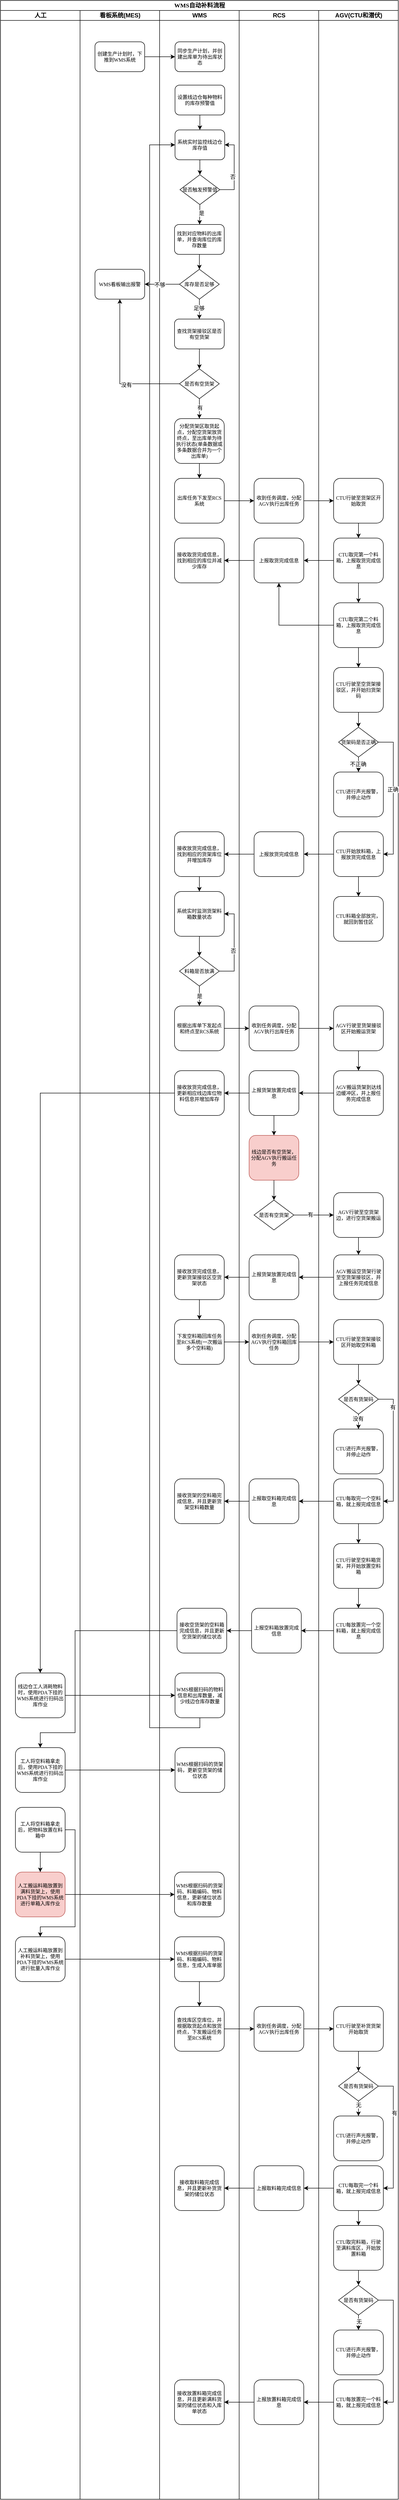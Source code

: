 <mxfile version="26.0.6">
  <diagram name="Page-1" id="74e2e168-ea6b-b213-b513-2b3c1d86103e">
    <mxGraphModel dx="1050" dy="541" grid="1" gridSize="10" guides="1" tooltips="1" connect="1" arrows="1" fold="1" page="1" pageScale="1" pageWidth="1100" pageHeight="850" background="none" math="0" shadow="0">
      <root>
        <mxCell id="0" />
        <mxCell id="1" parent="0" />
        <mxCell id="77e6c97f196da883-1" value="&lt;font style=&quot;font-size: 12px;&quot;&gt;WMS自动补料流程&lt;/font&gt;" style="swimlane;html=1;childLayout=stackLayout;startSize=20;rounded=0;shadow=0;labelBackgroundColor=none;strokeWidth=1;fontFamily=Verdana;fontSize=8;align=center;" parent="1" vertex="1">
          <mxGeometry x="70" y="40" width="800" height="5020" as="geometry" />
        </mxCell>
        <mxCell id="77e6c97f196da883-2" value="人工" style="swimlane;html=1;startSize=20;" parent="77e6c97f196da883-1" vertex="1">
          <mxGeometry y="20" width="160" height="5000" as="geometry" />
        </mxCell>
        <mxCell id="6jPPhg4xajZYFyUA9qFe-1" value="&lt;span style=&quot;font-size: 10px;&quot;&gt;线边仓工人消耗物料时，使用PDA下挂的WMS系统进行扫码出库作业&lt;/span&gt;" style="rounded=1;whiteSpace=wrap;html=1;shadow=0;labelBackgroundColor=none;strokeWidth=1;fontFamily=Verdana;fontSize=8;align=center;" vertex="1" parent="77e6c97f196da883-2">
          <mxGeometry x="30" y="3340" width="100" height="90" as="geometry" />
        </mxCell>
        <mxCell id="6jPPhg4xajZYFyUA9qFe-6" value="&lt;span style=&quot;font-size: 10px;&quot;&gt;工人将空料箱拿走后，使用PDA下挂的WMS系统进行扫码出库作业&lt;/span&gt;" style="rounded=1;whiteSpace=wrap;html=1;shadow=0;labelBackgroundColor=none;strokeWidth=1;fontFamily=Verdana;fontSize=8;align=center;" vertex="1" parent="77e6c97f196da883-2">
          <mxGeometry x="30" y="3490" width="100" height="90" as="geometry" />
        </mxCell>
        <mxCell id="6jPPhg4xajZYFyUA9qFe-10" value="&lt;span style=&quot;font-size: 10px;&quot;&gt;工人将空料箱拿走后，把物料放置在料箱中&lt;/span&gt;" style="rounded=1;whiteSpace=wrap;html=1;shadow=0;labelBackgroundColor=none;strokeWidth=1;fontFamily=Verdana;fontSize=8;align=center;" vertex="1" parent="77e6c97f196da883-2">
          <mxGeometry x="30" y="3610" width="100" height="90" as="geometry" />
        </mxCell>
        <mxCell id="6jPPhg4xajZYFyUA9qFe-11" value="&lt;span style=&quot;font-size: 10px;&quot;&gt;人工搬运料箱放置到满料货架上，&lt;/span&gt;&lt;span style=&quot;font-size: 10px;&quot;&gt;使用PDA下挂的WMS系统进行单箱入库作业&lt;/span&gt;" style="rounded=1;whiteSpace=wrap;html=1;shadow=0;labelBackgroundColor=none;strokeWidth=1;fontFamily=Verdana;fontSize=8;align=center;fillColor=#f8cecc;strokeColor=#b85450;" vertex="1" parent="77e6c97f196da883-2">
          <mxGeometry x="30" y="3740" width="100" height="90" as="geometry" />
        </mxCell>
        <mxCell id="6jPPhg4xajZYFyUA9qFe-12" value="&lt;span style=&quot;font-size: 10px;&quot;&gt;人工搬运料箱放置到补料货架上，&lt;/span&gt;&lt;span style=&quot;font-size: 10px;&quot;&gt;使用PDA下挂的WMS系统进行批量入库作业&lt;/span&gt;" style="rounded=1;whiteSpace=wrap;html=1;shadow=0;labelBackgroundColor=none;strokeWidth=1;fontFamily=Verdana;fontSize=8;align=center;" vertex="1" parent="77e6c97f196da883-2">
          <mxGeometry x="30" y="3870" width="100" height="90" as="geometry" />
        </mxCell>
        <mxCell id="6jPPhg4xajZYFyUA9qFe-13" value="" style="endArrow=classic;html=1;rounded=0;exitX=1;exitY=0.5;exitDx=0;exitDy=0;entryX=0.5;entryY=0;entryDx=0;entryDy=0;" edge="1" parent="77e6c97f196da883-2" source="6jPPhg4xajZYFyUA9qFe-10" target="6jPPhg4xajZYFyUA9qFe-12">
          <mxGeometry width="50" height="50" relative="1" as="geometry">
            <mxPoint x="240" y="3690" as="sourcePoint" />
            <mxPoint x="290" y="3640" as="targetPoint" />
            <Array as="points">
              <mxPoint x="150" y="3655" />
              <mxPoint x="150" y="3850" />
              <mxPoint x="80" y="3850" />
            </Array>
          </mxGeometry>
        </mxCell>
        <mxCell id="6jPPhg4xajZYFyUA9qFe-14" value="" style="endArrow=classic;html=1;rounded=0;exitX=0.5;exitY=1;exitDx=0;exitDy=0;entryX=0.5;entryY=0;entryDx=0;entryDy=0;" edge="1" parent="77e6c97f196da883-2" source="6jPPhg4xajZYFyUA9qFe-10" target="6jPPhg4xajZYFyUA9qFe-11">
          <mxGeometry width="50" height="50" relative="1" as="geometry">
            <mxPoint x="220" y="3700" as="sourcePoint" />
            <mxPoint x="270" y="3650" as="targetPoint" />
          </mxGeometry>
        </mxCell>
        <mxCell id="77e6c97f196da883-3" value="看板系统(MES)" style="swimlane;html=1;startSize=20;" parent="77e6c97f196da883-1" vertex="1">
          <mxGeometry x="160" y="20" width="160" height="5000" as="geometry" />
        </mxCell>
        <mxCell id="77e6c97f196da883-11" value="&lt;font style=&quot;font-size: 10px;&quot;&gt;创建生产计划时，下推到WMS系统&lt;/font&gt;" style="rounded=1;whiteSpace=wrap;html=1;shadow=0;labelBackgroundColor=none;strokeWidth=1;fontFamily=Verdana;fontSize=8;align=center;" parent="77e6c97f196da883-3" vertex="1">
          <mxGeometry x="30" y="63" width="100" height="60" as="geometry" />
        </mxCell>
        <mxCell id="nlr6UDlaJSdSzfd9d1N8-15" value="&lt;span style=&quot;font-size: 10px;&quot;&gt;WMS看板输出报警&lt;/span&gt;" style="rounded=1;whiteSpace=wrap;html=1;shadow=0;labelBackgroundColor=none;strokeWidth=1;fontFamily=Verdana;fontSize=8;align=center;" parent="77e6c97f196da883-3" vertex="1">
          <mxGeometry x="30" y="520" width="100" height="60" as="geometry" />
        </mxCell>
        <mxCell id="77e6c97f196da883-4" value="WMS" style="swimlane;html=1;startSize=20;" parent="77e6c97f196da883-1" vertex="1">
          <mxGeometry x="320" y="20" width="160" height="5000" as="geometry" />
        </mxCell>
        <mxCell id="77e6c97f196da883-12" value="&lt;font style=&quot;font-size: 10px;&quot;&gt;同步生产计划，并创建出库单为待出库状态&lt;/font&gt;" style="rounded=1;whiteSpace=wrap;html=1;shadow=0;labelBackgroundColor=none;strokeWidth=1;fontFamily=Verdana;fontSize=8;align=center;" parent="77e6c97f196da883-4" vertex="1">
          <mxGeometry x="31" y="63" width="100" height="60" as="geometry" />
        </mxCell>
        <mxCell id="nlr6UDlaJSdSzfd9d1N8-1" value="&lt;font style=&quot;font-size: 10px;&quot;&gt;设置线边仓每种物料的库存预警值&lt;/font&gt;" style="rounded=1;whiteSpace=wrap;html=1;shadow=0;labelBackgroundColor=none;strokeWidth=1;fontFamily=Verdana;fontSize=8;align=center;" parent="77e6c97f196da883-4" vertex="1">
          <mxGeometry x="31" y="150" width="100" height="60" as="geometry" />
        </mxCell>
        <mxCell id="nlr6UDlaJSdSzfd9d1N8-3" value="&lt;font style=&quot;font-size: 10px;&quot;&gt;系统实时监控线边仓库存值&lt;/font&gt;" style="rounded=1;whiteSpace=wrap;html=1;shadow=0;labelBackgroundColor=none;strokeWidth=1;fontFamily=Verdana;fontSize=8;align=center;" parent="77e6c97f196da883-4" vertex="1">
          <mxGeometry x="31" y="240" width="100" height="60" as="geometry" />
        </mxCell>
        <mxCell id="nlr6UDlaJSdSzfd9d1N8-4" value="" style="endArrow=classic;html=1;rounded=0;exitX=0.5;exitY=1;exitDx=0;exitDy=0;entryX=0.5;entryY=0;entryDx=0;entryDy=0;" parent="77e6c97f196da883-4" source="nlr6UDlaJSdSzfd9d1N8-1" target="nlr6UDlaJSdSzfd9d1N8-3" edge="1">
          <mxGeometry width="50" height="50" relative="1" as="geometry">
            <mxPoint x="260" y="200" as="sourcePoint" />
            <mxPoint x="310" y="150" as="targetPoint" />
          </mxGeometry>
        </mxCell>
        <mxCell id="nlr6UDlaJSdSzfd9d1N8-5" value="&lt;font style=&quot;font-size: 10px;&quot;&gt;是否触发预警值&lt;/font&gt;" style="rhombus;whiteSpace=wrap;html=1;rounded=0;shadow=0;labelBackgroundColor=none;strokeWidth=1;fontFamily=Verdana;fontSize=8;align=center;" parent="77e6c97f196da883-4" vertex="1">
          <mxGeometry x="41" y="330" width="80" height="60" as="geometry" />
        </mxCell>
        <mxCell id="nlr6UDlaJSdSzfd9d1N8-6" value="" style="endArrow=classic;html=1;rounded=0;exitX=1;exitY=0.5;exitDx=0;exitDy=0;entryX=1;entryY=0.5;entryDx=0;entryDy=0;" parent="77e6c97f196da883-4" source="nlr6UDlaJSdSzfd9d1N8-5" target="nlr6UDlaJSdSzfd9d1N8-3" edge="1">
          <mxGeometry width="50" height="50" relative="1" as="geometry">
            <mxPoint x="180" y="360" as="sourcePoint" />
            <mxPoint x="230" y="310" as="targetPoint" />
            <Array as="points">
              <mxPoint x="150" y="360" />
              <mxPoint x="150" y="270" />
            </Array>
          </mxGeometry>
        </mxCell>
        <mxCell id="nlr6UDlaJSdSzfd9d1N8-7" value="否" style="edgeLabel;html=1;align=center;verticalAlign=middle;resizable=0;points=[];" parent="nlr6UDlaJSdSzfd9d1N8-6" vertex="1" connectable="0">
          <mxGeometry x="-0.2" y="3" relative="1" as="geometry">
            <mxPoint as="offset" />
          </mxGeometry>
        </mxCell>
        <mxCell id="nlr6UDlaJSdSzfd9d1N8-8" value="&lt;span style=&quot;font-size: 10px;&quot;&gt;找到对应物料的出库单，并查询库位的库存数量&lt;/span&gt;" style="rounded=1;whiteSpace=wrap;html=1;shadow=0;labelBackgroundColor=none;strokeWidth=1;fontFamily=Verdana;fontSize=8;align=center;" parent="77e6c97f196da883-4" vertex="1">
          <mxGeometry x="30" y="430" width="100" height="60" as="geometry" />
        </mxCell>
        <mxCell id="nlr6UDlaJSdSzfd9d1N8-9" value="" style="endArrow=classic;html=1;rounded=0;exitX=0.5;exitY=1;exitDx=0;exitDy=0;" parent="77e6c97f196da883-4" source="nlr6UDlaJSdSzfd9d1N8-5" target="nlr6UDlaJSdSzfd9d1N8-8" edge="1">
          <mxGeometry width="50" height="50" relative="1" as="geometry">
            <mxPoint x="240" y="390" as="sourcePoint" />
            <mxPoint x="290" y="340" as="targetPoint" />
          </mxGeometry>
        </mxCell>
        <mxCell id="nlr6UDlaJSdSzfd9d1N8-10" value="是" style="edgeLabel;html=1;align=center;verticalAlign=middle;resizable=0;points=[];" parent="nlr6UDlaJSdSzfd9d1N8-9" vertex="1" connectable="0">
          <mxGeometry x="-0.18" y="3" relative="1" as="geometry">
            <mxPoint as="offset" />
          </mxGeometry>
        </mxCell>
        <mxCell id="nlr6UDlaJSdSzfd9d1N8-11" value="" style="endArrow=classic;html=1;rounded=0;exitX=0.5;exitY=1;exitDx=0;exitDy=0;entryX=0.5;entryY=0;entryDx=0;entryDy=0;" parent="77e6c97f196da883-4" source="nlr6UDlaJSdSzfd9d1N8-3" target="nlr6UDlaJSdSzfd9d1N8-5" edge="1">
          <mxGeometry width="50" height="50" relative="1" as="geometry">
            <mxPoint x="190" y="310" as="sourcePoint" />
            <mxPoint x="240" y="260" as="targetPoint" />
          </mxGeometry>
        </mxCell>
        <mxCell id="nlr6UDlaJSdSzfd9d1N8-13" value="&lt;font style=&quot;font-size: 10px;&quot;&gt;库存是否足够&lt;/font&gt;" style="rhombus;whiteSpace=wrap;html=1;rounded=0;shadow=0;labelBackgroundColor=none;strokeWidth=1;fontFamily=Verdana;fontSize=8;align=center;" parent="77e6c97f196da883-4" vertex="1">
          <mxGeometry x="40" y="520" width="80" height="60" as="geometry" />
        </mxCell>
        <mxCell id="nlr6UDlaJSdSzfd9d1N8-14" value="" style="endArrow=classic;html=1;rounded=0;exitX=0.5;exitY=1;exitDx=0;exitDy=0;entryX=0.5;entryY=0;entryDx=0;entryDy=0;" parent="77e6c97f196da883-4" source="nlr6UDlaJSdSzfd9d1N8-8" target="nlr6UDlaJSdSzfd9d1N8-13" edge="1">
          <mxGeometry width="50" height="50" relative="1" as="geometry">
            <mxPoint x="210" y="490" as="sourcePoint" />
            <mxPoint x="260" y="440" as="targetPoint" />
          </mxGeometry>
        </mxCell>
        <mxCell id="nlr6UDlaJSdSzfd9d1N8-18" value="&lt;span style=&quot;font-size: 10px;&quot;&gt;查找货架接驳区是否有空货架&lt;/span&gt;" style="rounded=1;whiteSpace=wrap;html=1;shadow=0;labelBackgroundColor=none;strokeWidth=1;fontFamily=Verdana;fontSize=8;align=center;" parent="77e6c97f196da883-4" vertex="1">
          <mxGeometry x="30" y="620" width="100" height="60" as="geometry" />
        </mxCell>
        <mxCell id="nlr6UDlaJSdSzfd9d1N8-19" value="" style="endArrow=classic;html=1;rounded=0;exitX=0.5;exitY=1;exitDx=0;exitDy=0;entryX=0.5;entryY=0;entryDx=0;entryDy=0;" parent="77e6c97f196da883-4" source="nlr6UDlaJSdSzfd9d1N8-13" target="nlr6UDlaJSdSzfd9d1N8-18" edge="1">
          <mxGeometry width="50" height="50" relative="1" as="geometry">
            <mxPoint x="210" y="590" as="sourcePoint" />
            <mxPoint x="260" y="540" as="targetPoint" />
          </mxGeometry>
        </mxCell>
        <mxCell id="nlr6UDlaJSdSzfd9d1N8-20" value="足够" style="edgeLabel;html=1;align=center;verticalAlign=middle;resizable=0;points=[];" parent="nlr6UDlaJSdSzfd9d1N8-19" vertex="1" connectable="0">
          <mxGeometry x="-0.13" y="-1" relative="1" as="geometry">
            <mxPoint as="offset" />
          </mxGeometry>
        </mxCell>
        <mxCell id="nlr6UDlaJSdSzfd9d1N8-21" value="&lt;font style=&quot;font-size: 10px;&quot;&gt;是否有空货架&lt;/font&gt;" style="rhombus;whiteSpace=wrap;html=1;rounded=0;shadow=0;labelBackgroundColor=none;strokeWidth=1;fontFamily=Verdana;fontSize=8;align=center;" parent="77e6c97f196da883-4" vertex="1">
          <mxGeometry x="40" y="720" width="80" height="60" as="geometry" />
        </mxCell>
        <mxCell id="nlr6UDlaJSdSzfd9d1N8-24" value="" style="endArrow=classic;html=1;rounded=0;exitX=0.5;exitY=1;exitDx=0;exitDy=0;" parent="77e6c97f196da883-4" source="nlr6UDlaJSdSzfd9d1N8-18" target="nlr6UDlaJSdSzfd9d1N8-21" edge="1">
          <mxGeometry width="50" height="50" relative="1" as="geometry">
            <mxPoint x="220" y="700" as="sourcePoint" />
            <mxPoint x="270" y="650" as="targetPoint" />
          </mxGeometry>
        </mxCell>
        <mxCell id="nlr6UDlaJSdSzfd9d1N8-25" value="&lt;span style=&quot;font-size: 10px;&quot;&gt;分配货架区取货起点，分配空货架放货终点，至出库单为待执行状态(单条数据或多条数据合并为一个出库单)&lt;/span&gt;" style="rounded=1;whiteSpace=wrap;html=1;shadow=0;labelBackgroundColor=none;strokeWidth=1;fontFamily=Verdana;fontSize=8;align=center;" parent="77e6c97f196da883-4" vertex="1">
          <mxGeometry x="30" y="820" width="100" height="90" as="geometry" />
        </mxCell>
        <mxCell id="nlr6UDlaJSdSzfd9d1N8-26" value="" style="endArrow=classic;html=1;rounded=0;exitX=0.5;exitY=1;exitDx=0;exitDy=0;entryX=0.5;entryY=0;entryDx=0;entryDy=0;" parent="77e6c97f196da883-4" source="nlr6UDlaJSdSzfd9d1N8-21" target="nlr6UDlaJSdSzfd9d1N8-25" edge="1">
          <mxGeometry width="50" height="50" relative="1" as="geometry">
            <mxPoint x="210" y="770" as="sourcePoint" />
            <mxPoint x="260" y="720" as="targetPoint" />
          </mxGeometry>
        </mxCell>
        <mxCell id="nlr6UDlaJSdSzfd9d1N8-27" value="有" style="edgeLabel;html=1;align=center;verticalAlign=middle;resizable=0;points=[];" parent="nlr6UDlaJSdSzfd9d1N8-26" vertex="1" connectable="0">
          <mxGeometry x="-0.13" y="1" relative="1" as="geometry">
            <mxPoint as="offset" />
          </mxGeometry>
        </mxCell>
        <mxCell id="nlr6UDlaJSdSzfd9d1N8-31" value="&lt;span style=&quot;font-size: 10px;&quot;&gt;出库任务下发至RCS系统&lt;/span&gt;" style="rounded=1;whiteSpace=wrap;html=1;shadow=0;labelBackgroundColor=none;strokeWidth=1;fontFamily=Verdana;fontSize=8;align=center;" parent="77e6c97f196da883-4" vertex="1">
          <mxGeometry x="30" y="940" width="100" height="90" as="geometry" />
        </mxCell>
        <mxCell id="nlr6UDlaJSdSzfd9d1N8-30" value="" style="endArrow=classic;html=1;rounded=0;exitX=0.5;exitY=1;exitDx=0;exitDy=0;entryX=0.5;entryY=0;entryDx=0;entryDy=0;" parent="77e6c97f196da883-4" source="nlr6UDlaJSdSzfd9d1N8-25" target="nlr6UDlaJSdSzfd9d1N8-31" edge="1">
          <mxGeometry width="50" height="50" relative="1" as="geometry">
            <mxPoint x="190" y="970" as="sourcePoint" />
            <mxPoint x="240" y="920" as="targetPoint" />
          </mxGeometry>
        </mxCell>
        <mxCell id="nlr6UDlaJSdSzfd9d1N8-39" value="&lt;span style=&quot;font-size: 10px;&quot;&gt;接收取货完成信息，找到相应的库位并减少库存&lt;/span&gt;" style="rounded=1;whiteSpace=wrap;html=1;shadow=0;labelBackgroundColor=none;strokeWidth=1;fontFamily=Verdana;fontSize=8;align=center;" parent="77e6c97f196da883-4" vertex="1">
          <mxGeometry x="30" y="1060" width="100" height="90" as="geometry" />
        </mxCell>
        <mxCell id="nlr6UDlaJSdSzfd9d1N8-55" value="&lt;span style=&quot;font-size: 10px;&quot;&gt;接收放货完成信息，找到相应的货架库位并增加库存&lt;/span&gt;" style="rounded=1;whiteSpace=wrap;html=1;shadow=0;labelBackgroundColor=none;strokeWidth=1;fontFamily=Verdana;fontSize=8;align=center;" parent="77e6c97f196da883-4" vertex="1">
          <mxGeometry x="30" y="1650" width="100" height="90" as="geometry" />
        </mxCell>
        <mxCell id="nlr6UDlaJSdSzfd9d1N8-60" value="&lt;span style=&quot;font-size: 10px;&quot;&gt;系统实时监测货架料箱数量状态&lt;/span&gt;" style="rounded=1;whiteSpace=wrap;html=1;shadow=0;labelBackgroundColor=none;strokeWidth=1;fontFamily=Verdana;fontSize=8;align=center;" parent="77e6c97f196da883-4" vertex="1">
          <mxGeometry x="30" y="1770" width="100" height="90" as="geometry" />
        </mxCell>
        <mxCell id="nlr6UDlaJSdSzfd9d1N8-61" value="" style="endArrow=classic;html=1;rounded=0;exitX=0.5;exitY=1;exitDx=0;exitDy=0;entryX=0.5;entryY=0;entryDx=0;entryDy=0;" parent="77e6c97f196da883-4" source="nlr6UDlaJSdSzfd9d1N8-55" target="nlr6UDlaJSdSzfd9d1N8-60" edge="1">
          <mxGeometry width="50" height="50" relative="1" as="geometry">
            <mxPoint x="210" y="1800" as="sourcePoint" />
            <mxPoint x="260" y="1750" as="targetPoint" />
          </mxGeometry>
        </mxCell>
        <mxCell id="nlr6UDlaJSdSzfd9d1N8-62" value="&lt;font style=&quot;font-size: 10px;&quot;&gt;料箱是否放满&lt;/font&gt;" style="rhombus;whiteSpace=wrap;html=1;rounded=0;shadow=0;labelBackgroundColor=none;strokeWidth=1;fontFamily=Verdana;fontSize=8;align=center;" parent="77e6c97f196da883-4" vertex="1">
          <mxGeometry x="40" y="1900" width="80" height="60" as="geometry" />
        </mxCell>
        <mxCell id="nlr6UDlaJSdSzfd9d1N8-63" value="" style="endArrow=classic;html=1;rounded=0;exitX=0.5;exitY=1;exitDx=0;exitDy=0;entryX=0.5;entryY=0;entryDx=0;entryDy=0;" parent="77e6c97f196da883-4" source="nlr6UDlaJSdSzfd9d1N8-60" target="nlr6UDlaJSdSzfd9d1N8-62" edge="1">
          <mxGeometry width="50" height="50" relative="1" as="geometry">
            <mxPoint x="200" y="1890" as="sourcePoint" />
            <mxPoint x="250" y="1840" as="targetPoint" />
          </mxGeometry>
        </mxCell>
        <mxCell id="nlr6UDlaJSdSzfd9d1N8-64" value="" style="endArrow=classic;html=1;rounded=0;exitX=1;exitY=0.5;exitDx=0;exitDy=0;entryX=1;entryY=0.5;entryDx=0;entryDy=0;" parent="77e6c97f196da883-4" source="nlr6UDlaJSdSzfd9d1N8-62" target="nlr6UDlaJSdSzfd9d1N8-60" edge="1">
          <mxGeometry width="50" height="50" relative="1" as="geometry">
            <mxPoint x="200" y="1920" as="sourcePoint" />
            <mxPoint x="250" y="1870" as="targetPoint" />
            <Array as="points">
              <mxPoint x="150" y="1930" />
              <mxPoint x="150" y="1815" />
            </Array>
          </mxGeometry>
        </mxCell>
        <mxCell id="nlr6UDlaJSdSzfd9d1N8-65" value="否" style="edgeLabel;html=1;align=center;verticalAlign=middle;resizable=0;points=[];" parent="nlr6UDlaJSdSzfd9d1N8-64" vertex="1" connectable="0">
          <mxGeometry x="-0.137" y="2" relative="1" as="geometry">
            <mxPoint as="offset" />
          </mxGeometry>
        </mxCell>
        <mxCell id="nlr6UDlaJSdSzfd9d1N8-66" value="&lt;span style=&quot;font-size: 10px;&quot;&gt;根据出库单下发起点和终点至RCS系统&lt;/span&gt;" style="rounded=1;whiteSpace=wrap;html=1;shadow=0;labelBackgroundColor=none;strokeWidth=1;fontFamily=Verdana;fontSize=8;align=center;" parent="77e6c97f196da883-4" vertex="1">
          <mxGeometry x="30" y="2000" width="100" height="90" as="geometry" />
        </mxCell>
        <mxCell id="nlr6UDlaJSdSzfd9d1N8-67" value="" style="endArrow=classic;html=1;rounded=0;exitX=0.5;exitY=1;exitDx=0;exitDy=0;" parent="77e6c97f196da883-4" source="nlr6UDlaJSdSzfd9d1N8-62" target="nlr6UDlaJSdSzfd9d1N8-66" edge="1">
          <mxGeometry width="50" height="50" relative="1" as="geometry">
            <mxPoint x="200" y="1960" as="sourcePoint" />
            <mxPoint x="250" y="1910" as="targetPoint" />
          </mxGeometry>
        </mxCell>
        <mxCell id="nlr6UDlaJSdSzfd9d1N8-68" value="是" style="edgeLabel;html=1;align=center;verticalAlign=middle;resizable=0;points=[];" parent="nlr6UDlaJSdSzfd9d1N8-67" vertex="1" connectable="0">
          <mxGeometry x="-0.01" relative="1" as="geometry">
            <mxPoint as="offset" />
          </mxGeometry>
        </mxCell>
        <mxCell id="nlr6UDlaJSdSzfd9d1N8-79" value="&lt;span style=&quot;font-size: 10px;&quot;&gt;接收放货完成信息，更新相应线边库位物料信息并增加库存&lt;/span&gt;" style="rounded=1;whiteSpace=wrap;html=1;shadow=0;labelBackgroundColor=none;strokeWidth=1;fontFamily=Verdana;fontSize=8;align=center;" parent="77e6c97f196da883-4" vertex="1">
          <mxGeometry x="30" y="2130" width="100" height="90" as="geometry" />
        </mxCell>
        <mxCell id="nlr6UDlaJSdSzfd9d1N8-92" value="&lt;span style=&quot;font-size: 10px;&quot;&gt;接收放货完成信息，更新货架接驳区空货架状态&lt;/span&gt;" style="rounded=1;whiteSpace=wrap;html=1;shadow=0;labelBackgroundColor=none;strokeWidth=1;fontFamily=Verdana;fontSize=8;align=center;" parent="77e6c97f196da883-4" vertex="1">
          <mxGeometry x="30" y="2500" width="100" height="90" as="geometry" />
        </mxCell>
        <mxCell id="nlr6UDlaJSdSzfd9d1N8-94" value="&lt;span style=&quot;font-size: 10px;&quot;&gt;下发空料箱回库任务至RCS系统(一次搬运多个空料箱)&lt;/span&gt;" style="rounded=1;whiteSpace=wrap;html=1;shadow=0;labelBackgroundColor=none;strokeWidth=1;fontFamily=Verdana;fontSize=8;align=center;" parent="77e6c97f196da883-4" vertex="1">
          <mxGeometry x="30" y="2630" width="100" height="90" as="geometry" />
        </mxCell>
        <mxCell id="nlr6UDlaJSdSzfd9d1N8-95" value="" style="endArrow=classic;html=1;rounded=0;exitX=0.5;exitY=1;exitDx=0;exitDy=0;" parent="77e6c97f196da883-4" source="nlr6UDlaJSdSzfd9d1N8-92" target="nlr6UDlaJSdSzfd9d1N8-94" edge="1">
          <mxGeometry width="50" height="50" relative="1" as="geometry">
            <mxPoint x="210" y="2640" as="sourcePoint" />
            <mxPoint x="260" y="2590" as="targetPoint" />
          </mxGeometry>
        </mxCell>
        <mxCell id="nlr6UDlaJSdSzfd9d1N8-110" value="&lt;span style=&quot;font-size: 10px;&quot;&gt;接收货架的空料箱完成信息，并且更新货架空料箱数量&lt;/span&gt;" style="rounded=1;whiteSpace=wrap;html=1;shadow=0;labelBackgroundColor=none;strokeWidth=1;fontFamily=Verdana;fontSize=8;align=center;" parent="77e6c97f196da883-4" vertex="1">
          <mxGeometry x="30" y="2950" width="100" height="90" as="geometry" />
        </mxCell>
        <mxCell id="6jPPhg4xajZYFyUA9qFe-3" value="&lt;span style=&quot;font-size: 10px;&quot;&gt;WMS根据扫码的物料信息和出库数量，减少线边仓库存数量&lt;/span&gt;" style="rounded=1;whiteSpace=wrap;html=1;shadow=0;labelBackgroundColor=none;strokeWidth=1;fontFamily=Verdana;fontSize=8;align=center;" vertex="1" parent="77e6c97f196da883-4">
          <mxGeometry x="31" y="3340" width="100" height="90" as="geometry" />
        </mxCell>
        <mxCell id="6jPPhg4xajZYFyUA9qFe-5" value="" style="endArrow=classic;html=1;rounded=0;exitX=0.5;exitY=1;exitDx=0;exitDy=0;entryX=0;entryY=0.5;entryDx=0;entryDy=0;" edge="1" parent="77e6c97f196da883-4" source="6jPPhg4xajZYFyUA9qFe-3" target="nlr6UDlaJSdSzfd9d1N8-3">
          <mxGeometry width="50" height="50" relative="1" as="geometry">
            <mxPoint x="210" y="3410" as="sourcePoint" />
            <mxPoint x="260" y="3360" as="targetPoint" />
            <Array as="points">
              <mxPoint x="81" y="3450" />
              <mxPoint x="-20" y="3450" />
              <mxPoint x="-20" y="270" />
            </Array>
          </mxGeometry>
        </mxCell>
        <mxCell id="6jPPhg4xajZYFyUA9qFe-8" value="&lt;span style=&quot;font-size: 10px;&quot;&gt;WMS根据扫码的货架码，更新空货架的储位状态&lt;/span&gt;" style="rounded=1;whiteSpace=wrap;html=1;shadow=0;labelBackgroundColor=none;strokeWidth=1;fontFamily=Verdana;fontSize=8;align=center;" vertex="1" parent="77e6c97f196da883-4">
          <mxGeometry x="31" y="3490" width="100" height="90" as="geometry" />
        </mxCell>
        <mxCell id="6jPPhg4xajZYFyUA9qFe-15" value="&lt;span style=&quot;font-size: 10px;&quot;&gt;WMS根据扫码的货架码、料箱编码、物料信息，更新储位状态和库存数量&lt;/span&gt;" style="rounded=1;whiteSpace=wrap;html=1;shadow=0;labelBackgroundColor=none;strokeWidth=1;fontFamily=Verdana;fontSize=8;align=center;" vertex="1" parent="77e6c97f196da883-4">
          <mxGeometry x="30" y="3740" width="100" height="90" as="geometry" />
        </mxCell>
        <mxCell id="6jPPhg4xajZYFyUA9qFe-17" value="&lt;span style=&quot;font-size: 10px;&quot;&gt;WMS根据扫码的货架码、料箱编码、物料信息，生成入库单据&lt;/span&gt;" style="rounded=1;whiteSpace=wrap;html=1;shadow=0;labelBackgroundColor=none;strokeWidth=1;fontFamily=Verdana;fontSize=8;align=center;" vertex="1" parent="77e6c97f196da883-4">
          <mxGeometry x="30" y="3870" width="100" height="90" as="geometry" />
        </mxCell>
        <mxCell id="6jPPhg4xajZYFyUA9qFe-19" value="&lt;span style=&quot;font-size: 10px;&quot;&gt;查找库区空库位，并根据取货起点和放货终点，下发搬运任务至RCS系统&lt;/span&gt;" style="rounded=1;whiteSpace=wrap;html=1;shadow=0;labelBackgroundColor=none;strokeWidth=1;fontFamily=Verdana;fontSize=8;align=center;" vertex="1" parent="77e6c97f196da883-4">
          <mxGeometry x="30" y="4010" width="100" height="90" as="geometry" />
        </mxCell>
        <mxCell id="6jPPhg4xajZYFyUA9qFe-20" value="" style="endArrow=classic;html=1;rounded=0;exitX=0.5;exitY=1;exitDx=0;exitDy=0;entryX=0.5;entryY=0;entryDx=0;entryDy=0;" edge="1" parent="77e6c97f196da883-4" source="6jPPhg4xajZYFyUA9qFe-17" target="6jPPhg4xajZYFyUA9qFe-19">
          <mxGeometry width="50" height="50" relative="1" as="geometry">
            <mxPoint x="230" y="3940" as="sourcePoint" />
            <mxPoint x="280" y="3890" as="targetPoint" />
          </mxGeometry>
        </mxCell>
        <mxCell id="6jPPhg4xajZYFyUA9qFe-36" value="&lt;span style=&quot;font-size: 10px;&quot;&gt;接收取料箱完成信息，并且更新补货货架的储位状态&lt;/span&gt;" style="rounded=1;whiteSpace=wrap;html=1;shadow=0;labelBackgroundColor=none;strokeWidth=1;fontFamily=Verdana;fontSize=8;align=center;" vertex="1" parent="77e6c97f196da883-4">
          <mxGeometry x="30" y="4330" width="100" height="90" as="geometry" />
        </mxCell>
        <mxCell id="6jPPhg4xajZYFyUA9qFe-48" value="&lt;span style=&quot;font-size: 10px;&quot;&gt;接收放置料箱完成信息，并且更新满料货架的储位状态和入库单状态&lt;/span&gt;" style="rounded=1;whiteSpace=wrap;html=1;shadow=0;labelBackgroundColor=none;strokeWidth=1;fontFamily=Verdana;fontSize=8;align=center;" vertex="1" parent="77e6c97f196da883-4">
          <mxGeometry x="30" y="4760" width="100" height="90" as="geometry" />
        </mxCell>
        <mxCell id="77e6c97f196da883-5" value="RCS" style="swimlane;html=1;startSize=20;" parent="77e6c97f196da883-1" vertex="1">
          <mxGeometry x="480" y="20" width="160" height="5000" as="geometry" />
        </mxCell>
        <mxCell id="nlr6UDlaJSdSzfd9d1N8-28" value="&lt;span style=&quot;font-size: 10px;&quot;&gt;收到任务调度，分配AGV执行出库任务&lt;/span&gt;" style="rounded=1;whiteSpace=wrap;html=1;shadow=0;labelBackgroundColor=none;strokeWidth=1;fontFamily=Verdana;fontSize=8;align=center;" parent="77e6c97f196da883-5" vertex="1">
          <mxGeometry x="30" y="940" width="100" height="90" as="geometry" />
        </mxCell>
        <mxCell id="nlr6UDlaJSdSzfd9d1N8-37" value="&lt;span style=&quot;font-size: 10px;&quot;&gt;上报取货完成信息&lt;/span&gt;" style="rounded=1;whiteSpace=wrap;html=1;shadow=0;labelBackgroundColor=none;strokeWidth=1;fontFamily=Verdana;fontSize=8;align=center;" parent="77e6c97f196da883-5" vertex="1">
          <mxGeometry x="30" y="1060" width="100" height="90" as="geometry" />
        </mxCell>
        <mxCell id="nlr6UDlaJSdSzfd9d1N8-54" value="&lt;span style=&quot;font-size: 10px;&quot;&gt;上报放货完成信息&lt;/span&gt;" style="rounded=1;whiteSpace=wrap;html=1;shadow=0;labelBackgroundColor=none;strokeWidth=1;fontFamily=Verdana;fontSize=8;align=center;" parent="77e6c97f196da883-5" vertex="1">
          <mxGeometry x="30" y="1650" width="100" height="90" as="geometry" />
        </mxCell>
        <mxCell id="nlr6UDlaJSdSzfd9d1N8-69" value="&lt;span style=&quot;font-size: 10px;&quot;&gt;收到任务调度，分配AGV执行出库任务&lt;/span&gt;" style="rounded=1;whiteSpace=wrap;html=1;shadow=0;labelBackgroundColor=none;strokeWidth=1;fontFamily=Verdana;fontSize=8;align=center;" parent="77e6c97f196da883-5" vertex="1">
          <mxGeometry x="20" y="2000" width="100" height="90" as="geometry" />
        </mxCell>
        <mxCell id="nlr6UDlaJSdSzfd9d1N8-77" value="&lt;span style=&quot;font-size: 10px;&quot;&gt;上报货架放置完成信息&lt;/span&gt;" style="rounded=1;whiteSpace=wrap;html=1;shadow=0;labelBackgroundColor=none;strokeWidth=1;fontFamily=Verdana;fontSize=8;align=center;" parent="77e6c97f196da883-5" vertex="1">
          <mxGeometry x="20" y="2130" width="100" height="90" as="geometry" />
        </mxCell>
        <mxCell id="nlr6UDlaJSdSzfd9d1N8-81" value="&lt;span style=&quot;font-size: 10px;&quot;&gt;线边是否有空货架，分配AGV执行搬运任务&lt;/span&gt;" style="rounded=1;whiteSpace=wrap;html=1;shadow=0;labelBackgroundColor=none;strokeWidth=1;fontFamily=Verdana;fontSize=8;align=center;fillColor=#f8cecc;strokeColor=#b85450;" parent="77e6c97f196da883-5" vertex="1">
          <mxGeometry x="20" y="2260" width="100" height="90" as="geometry" />
        </mxCell>
        <mxCell id="nlr6UDlaJSdSzfd9d1N8-82" value="" style="endArrow=classic;html=1;rounded=0;exitX=0.5;exitY=1;exitDx=0;exitDy=0;" parent="77e6c97f196da883-5" source="nlr6UDlaJSdSzfd9d1N8-77" target="nlr6UDlaJSdSzfd9d1N8-81" edge="1">
          <mxGeometry width="50" height="50" relative="1" as="geometry">
            <mxPoint x="220" y="2280" as="sourcePoint" />
            <mxPoint x="270" y="2230" as="targetPoint" />
          </mxGeometry>
        </mxCell>
        <mxCell id="nlr6UDlaJSdSzfd9d1N8-83" value="&lt;font style=&quot;font-size: 10px;&quot;&gt;是否有空货架&lt;/font&gt;" style="rhombus;whiteSpace=wrap;html=1;rounded=0;shadow=0;labelBackgroundColor=none;strokeWidth=1;fontFamily=Verdana;fontSize=8;align=center;" parent="77e6c97f196da883-5" vertex="1">
          <mxGeometry x="30" y="2390" width="80" height="60" as="geometry" />
        </mxCell>
        <mxCell id="nlr6UDlaJSdSzfd9d1N8-84" value="" style="endArrow=classic;html=1;rounded=0;exitX=0.5;exitY=1;exitDx=0;exitDy=0;" parent="77e6c97f196da883-5" source="nlr6UDlaJSdSzfd9d1N8-81" target="nlr6UDlaJSdSzfd9d1N8-83" edge="1">
          <mxGeometry width="50" height="50" relative="1" as="geometry">
            <mxPoint x="180" y="2390" as="sourcePoint" />
            <mxPoint x="230" y="2340" as="targetPoint" />
          </mxGeometry>
        </mxCell>
        <mxCell id="nlr6UDlaJSdSzfd9d1N8-90" value="&lt;span style=&quot;font-size: 10px;&quot;&gt;上报货架放置完成信息&lt;/span&gt;" style="rounded=1;whiteSpace=wrap;html=1;shadow=0;labelBackgroundColor=none;strokeWidth=1;fontFamily=Verdana;fontSize=8;align=center;" parent="77e6c97f196da883-5" vertex="1">
          <mxGeometry x="20" y="2500" width="100" height="90" as="geometry" />
        </mxCell>
        <mxCell id="nlr6UDlaJSdSzfd9d1N8-96" value="&lt;span style=&quot;font-size: 10px;&quot;&gt;收到任务调度，分配AGV执行空料箱回库任务&lt;/span&gt;" style="rounded=1;whiteSpace=wrap;html=1;shadow=0;labelBackgroundColor=none;strokeWidth=1;fontFamily=Verdana;fontSize=8;align=center;" parent="77e6c97f196da883-5" vertex="1">
          <mxGeometry x="20" y="2630" width="100" height="90" as="geometry" />
        </mxCell>
        <mxCell id="nlr6UDlaJSdSzfd9d1N8-108" value="&lt;span style=&quot;font-size: 10px;&quot;&gt;上报取空料箱完成信息&lt;/span&gt;" style="rounded=1;whiteSpace=wrap;html=1;shadow=0;labelBackgroundColor=none;strokeWidth=1;fontFamily=Verdana;fontSize=8;align=center;" parent="77e6c97f196da883-5" vertex="1">
          <mxGeometry x="20" y="2950" width="100" height="90" as="geometry" />
        </mxCell>
        <mxCell id="nlr6UDlaJSdSzfd9d1N8-116" value="&lt;span style=&quot;font-size: 10px;&quot;&gt;接收空货架的空料箱完成信息，并且更新空货架的储位状态&lt;/span&gt;" style="rounded=1;whiteSpace=wrap;html=1;shadow=0;labelBackgroundColor=none;strokeWidth=1;fontFamily=Verdana;fontSize=8;align=center;" parent="77e6c97f196da883-5" vertex="1">
          <mxGeometry x="-125" y="3210" width="100" height="90" as="geometry" />
        </mxCell>
        <mxCell id="nlr6UDlaJSdSzfd9d1N8-117" value="&lt;span style=&quot;font-size: 10px;&quot;&gt;上报空料箱放置完成信息&lt;/span&gt;" style="rounded=1;whiteSpace=wrap;html=1;shadow=0;labelBackgroundColor=none;strokeWidth=1;fontFamily=Verdana;fontSize=8;align=center;" parent="77e6c97f196da883-5" vertex="1">
          <mxGeometry x="25" y="3210" width="100" height="90" as="geometry" />
        </mxCell>
        <mxCell id="nlr6UDlaJSdSzfd9d1N8-119" value="" style="endArrow=classic;html=1;rounded=0;exitX=0;exitY=0.5;exitDx=0;exitDy=0;entryX=1;entryY=0.5;entryDx=0;entryDy=0;" parent="77e6c97f196da883-5" source="nlr6UDlaJSdSzfd9d1N8-117" target="nlr6UDlaJSdSzfd9d1N8-116" edge="1">
          <mxGeometry width="50" height="50" relative="1" as="geometry">
            <mxPoint x="50" y="3160" as="sourcePoint" />
            <mxPoint x="100" y="3110" as="targetPoint" />
          </mxGeometry>
        </mxCell>
        <mxCell id="6jPPhg4xajZYFyUA9qFe-23" value="&lt;span style=&quot;font-size: 10px;&quot;&gt;收到任务调度，分配AGV执行出库任务&lt;/span&gt;" style="rounded=1;whiteSpace=wrap;html=1;shadow=0;labelBackgroundColor=none;strokeWidth=1;fontFamily=Verdana;fontSize=8;align=center;" vertex="1" parent="77e6c97f196da883-5">
          <mxGeometry x="30" y="4010" width="100" height="90" as="geometry" />
        </mxCell>
        <mxCell id="6jPPhg4xajZYFyUA9qFe-35" value="&lt;span style=&quot;font-size: 10px;&quot;&gt;上报取料箱完成信息&lt;/span&gt;" style="rounded=1;whiteSpace=wrap;html=1;shadow=0;labelBackgroundColor=none;strokeWidth=1;fontFamily=Verdana;fontSize=8;align=center;" vertex="1" parent="77e6c97f196da883-5">
          <mxGeometry x="30" y="4330" width="100" height="90" as="geometry" />
        </mxCell>
        <mxCell id="6jPPhg4xajZYFyUA9qFe-47" value="&lt;span style=&quot;font-size: 10px;&quot;&gt;上报放置料箱完成信息&lt;/span&gt;" style="rounded=1;whiteSpace=wrap;html=1;shadow=0;labelBackgroundColor=none;strokeWidth=1;fontFamily=Verdana;fontSize=8;align=center;" vertex="1" parent="77e6c97f196da883-5">
          <mxGeometry x="30" y="4760" width="100" height="90" as="geometry" />
        </mxCell>
        <mxCell id="77e6c97f196da883-6" value="AGV(CTU和潜伏)" style="swimlane;html=1;startSize=20;" parent="77e6c97f196da883-1" vertex="1">
          <mxGeometry x="640" y="20" width="160" height="5000" as="geometry" />
        </mxCell>
        <mxCell id="nlr6UDlaJSdSzfd9d1N8-33" value="&lt;span style=&quot;font-size: 10px;&quot;&gt;CTU行驶至货架区开始取货&lt;/span&gt;" style="rounded=1;whiteSpace=wrap;html=1;shadow=0;labelBackgroundColor=none;strokeWidth=1;fontFamily=Verdana;fontSize=8;align=center;" parent="77e6c97f196da883-6" vertex="1">
          <mxGeometry x="30" y="940" width="100" height="90" as="geometry" />
        </mxCell>
        <mxCell id="nlr6UDlaJSdSzfd9d1N8-35" value="&lt;span style=&quot;font-size: 10px;&quot;&gt;CTU取完第一个料箱，上报取货完成信息&lt;/span&gt;" style="rounded=1;whiteSpace=wrap;html=1;shadow=0;labelBackgroundColor=none;strokeWidth=1;fontFamily=Verdana;fontSize=8;align=center;" parent="77e6c97f196da883-6" vertex="1">
          <mxGeometry x="30" y="1060" width="100" height="90" as="geometry" />
        </mxCell>
        <mxCell id="nlr6UDlaJSdSzfd9d1N8-36" value="" style="endArrow=classic;html=1;rounded=0;exitX=0.5;exitY=1;exitDx=0;exitDy=0;" parent="77e6c97f196da883-6" source="nlr6UDlaJSdSzfd9d1N8-33" target="nlr6UDlaJSdSzfd9d1N8-35" edge="1">
          <mxGeometry width="50" height="50" relative="1" as="geometry">
            <mxPoint x="210" y="1050" as="sourcePoint" />
            <mxPoint x="260" y="1000" as="targetPoint" />
          </mxGeometry>
        </mxCell>
        <mxCell id="nlr6UDlaJSdSzfd9d1N8-41" value="&lt;span style=&quot;font-size: 10px;&quot;&gt;CTU取完第二个料箱，上报取货完成信息&lt;/span&gt;" style="rounded=1;whiteSpace=wrap;html=1;shadow=0;labelBackgroundColor=none;strokeWidth=1;fontFamily=Verdana;fontSize=8;align=center;" parent="77e6c97f196da883-6" vertex="1">
          <mxGeometry x="30" y="1190" width="100" height="90" as="geometry" />
        </mxCell>
        <mxCell id="nlr6UDlaJSdSzfd9d1N8-42" value="" style="endArrow=classic;html=1;rounded=0;exitX=0.5;exitY=1;exitDx=0;exitDy=0;" parent="77e6c97f196da883-6" source="nlr6UDlaJSdSzfd9d1N8-35" target="nlr6UDlaJSdSzfd9d1N8-41" edge="1">
          <mxGeometry width="50" height="50" relative="1" as="geometry">
            <mxPoint x="190" y="1150" as="sourcePoint" />
            <mxPoint x="240" y="1100" as="targetPoint" />
          </mxGeometry>
        </mxCell>
        <mxCell id="nlr6UDlaJSdSzfd9d1N8-44" value="&lt;span style=&quot;font-size: 10px;&quot;&gt;CTU行驶至空货架接驳区，并开始扫货架码&lt;/span&gt;" style="rounded=1;whiteSpace=wrap;html=1;shadow=0;labelBackgroundColor=none;strokeWidth=1;fontFamily=Verdana;fontSize=8;align=center;" parent="77e6c97f196da883-6" vertex="1">
          <mxGeometry x="30" y="1320" width="100" height="90" as="geometry" />
        </mxCell>
        <mxCell id="nlr6UDlaJSdSzfd9d1N8-45" value="" style="endArrow=classic;html=1;rounded=0;exitX=0.5;exitY=1;exitDx=0;exitDy=0;entryX=0.5;entryY=0;entryDx=0;entryDy=0;" parent="77e6c97f196da883-6" source="nlr6UDlaJSdSzfd9d1N8-41" target="nlr6UDlaJSdSzfd9d1N8-44" edge="1">
          <mxGeometry width="50" height="50" relative="1" as="geometry">
            <mxPoint x="210" y="1280" as="sourcePoint" />
            <mxPoint x="260" y="1230" as="targetPoint" />
          </mxGeometry>
        </mxCell>
        <mxCell id="nlr6UDlaJSdSzfd9d1N8-46" value="&lt;font style=&quot;font-size: 10px;&quot;&gt;货架码是否正确&lt;/font&gt;" style="rhombus;whiteSpace=wrap;html=1;rounded=0;shadow=0;labelBackgroundColor=none;strokeWidth=1;fontFamily=Verdana;fontSize=8;align=center;" parent="77e6c97f196da883-6" vertex="1">
          <mxGeometry x="40" y="1440" width="80" height="60" as="geometry" />
        </mxCell>
        <mxCell id="nlr6UDlaJSdSzfd9d1N8-47" value="" style="endArrow=classic;html=1;rounded=0;exitX=0.5;exitY=1;exitDx=0;exitDy=0;entryX=0.5;entryY=0;entryDx=0;entryDy=0;" parent="77e6c97f196da883-6" source="nlr6UDlaJSdSzfd9d1N8-44" target="nlr6UDlaJSdSzfd9d1N8-46" edge="1">
          <mxGeometry width="50" height="50" relative="1" as="geometry">
            <mxPoint x="240" y="1410" as="sourcePoint" />
            <mxPoint x="290" y="1360" as="targetPoint" />
          </mxGeometry>
        </mxCell>
        <mxCell id="nlr6UDlaJSdSzfd9d1N8-48" value="&lt;span style=&quot;font-size: 10px;&quot;&gt;CTU进行声光报警，并停止动作&lt;/span&gt;" style="rounded=1;whiteSpace=wrap;html=1;shadow=0;labelBackgroundColor=none;strokeWidth=1;fontFamily=Verdana;fontSize=8;align=center;" parent="77e6c97f196da883-6" vertex="1">
          <mxGeometry x="30" y="1530" width="100" height="90" as="geometry" />
        </mxCell>
        <mxCell id="nlr6UDlaJSdSzfd9d1N8-49" value="" style="endArrow=classic;html=1;rounded=0;exitX=0.5;exitY=1;exitDx=0;exitDy=0;entryX=0.5;entryY=0;entryDx=0;entryDy=0;" parent="77e6c97f196da883-6" source="nlr6UDlaJSdSzfd9d1N8-46" target="nlr6UDlaJSdSzfd9d1N8-48" edge="1">
          <mxGeometry width="50" height="50" relative="1" as="geometry">
            <mxPoint x="200" y="1490" as="sourcePoint" />
            <mxPoint x="250" y="1440" as="targetPoint" />
          </mxGeometry>
        </mxCell>
        <mxCell id="nlr6UDlaJSdSzfd9d1N8-50" value="不正确" style="edgeLabel;html=1;align=center;verticalAlign=middle;resizable=0;points=[];" parent="nlr6UDlaJSdSzfd9d1N8-49" vertex="1" connectable="0">
          <mxGeometry x="-0.107" y="-1" relative="1" as="geometry">
            <mxPoint as="offset" />
          </mxGeometry>
        </mxCell>
        <mxCell id="nlr6UDlaJSdSzfd9d1N8-51" value="&lt;span style=&quot;font-size: 10px;&quot;&gt;CTU开始放料箱，上报放货完成信息&lt;/span&gt;" style="rounded=1;whiteSpace=wrap;html=1;shadow=0;labelBackgroundColor=none;strokeWidth=1;fontFamily=Verdana;fontSize=8;align=center;" parent="77e6c97f196da883-6" vertex="1">
          <mxGeometry x="30" y="1650" width="100" height="90" as="geometry" />
        </mxCell>
        <mxCell id="nlr6UDlaJSdSzfd9d1N8-52" value="" style="endArrow=classic;html=1;rounded=0;exitX=1;exitY=0.5;exitDx=0;exitDy=0;entryX=1;entryY=0.5;entryDx=0;entryDy=0;" parent="77e6c97f196da883-6" source="nlr6UDlaJSdSzfd9d1N8-46" target="nlr6UDlaJSdSzfd9d1N8-51" edge="1">
          <mxGeometry width="50" height="50" relative="1" as="geometry">
            <mxPoint x="210" y="1510" as="sourcePoint" />
            <mxPoint x="260" y="1460" as="targetPoint" />
            <Array as="points">
              <mxPoint x="150" y="1470" />
              <mxPoint x="150" y="1695" />
            </Array>
          </mxGeometry>
        </mxCell>
        <mxCell id="nlr6UDlaJSdSzfd9d1N8-53" value="正确" style="edgeLabel;html=1;align=center;verticalAlign=middle;resizable=0;points=[];" parent="nlr6UDlaJSdSzfd9d1N8-52" vertex="1" connectable="0">
          <mxGeometry x="-0.095" y="-1" relative="1" as="geometry">
            <mxPoint as="offset" />
          </mxGeometry>
        </mxCell>
        <mxCell id="nlr6UDlaJSdSzfd9d1N8-58" value="&lt;span style=&quot;font-size: 10px;&quot;&gt;CTU料箱全部放完，就回到暂住区&lt;/span&gt;" style="rounded=1;whiteSpace=wrap;html=1;shadow=0;labelBackgroundColor=none;strokeWidth=1;fontFamily=Verdana;fontSize=8;align=center;" parent="77e6c97f196da883-6" vertex="1">
          <mxGeometry x="30" y="1780" width="100" height="90" as="geometry" />
        </mxCell>
        <mxCell id="nlr6UDlaJSdSzfd9d1N8-59" value="" style="endArrow=classic;html=1;rounded=0;exitX=0.5;exitY=1;exitDx=0;exitDy=0;entryX=0.5;entryY=0;entryDx=0;entryDy=0;" parent="77e6c97f196da883-6" source="nlr6UDlaJSdSzfd9d1N8-51" target="nlr6UDlaJSdSzfd9d1N8-58" edge="1">
          <mxGeometry width="50" height="50" relative="1" as="geometry">
            <mxPoint x="210" y="1760" as="sourcePoint" />
            <mxPoint x="260" y="1710" as="targetPoint" />
          </mxGeometry>
        </mxCell>
        <mxCell id="nlr6UDlaJSdSzfd9d1N8-71" value="&lt;span style=&quot;font-size: 10px;&quot;&gt;AGV行驶至货架接驳区开始搬运货架&lt;/span&gt;" style="rounded=1;whiteSpace=wrap;html=1;shadow=0;labelBackgroundColor=none;strokeWidth=1;fontFamily=Verdana;fontSize=8;align=center;" parent="77e6c97f196da883-6" vertex="1">
          <mxGeometry x="30" y="2000" width="100" height="90" as="geometry" />
        </mxCell>
        <mxCell id="nlr6UDlaJSdSzfd9d1N8-73" value="&lt;span style=&quot;font-size: 10px;&quot;&gt;AGV搬运货架到达线边缓冲区，并上报任务完成信息&lt;/span&gt;" style="rounded=1;whiteSpace=wrap;html=1;shadow=0;labelBackgroundColor=none;strokeWidth=1;fontFamily=Verdana;fontSize=8;align=center;" parent="77e6c97f196da883-6" vertex="1">
          <mxGeometry x="30" y="2130" width="100" height="90" as="geometry" />
        </mxCell>
        <mxCell id="nlr6UDlaJSdSzfd9d1N8-74" value="" style="endArrow=classic;html=1;rounded=0;exitX=0.5;exitY=1;exitDx=0;exitDy=0;entryX=0.5;entryY=0;entryDx=0;entryDy=0;" parent="77e6c97f196da883-6" source="nlr6UDlaJSdSzfd9d1N8-71" target="nlr6UDlaJSdSzfd9d1N8-73" edge="1">
          <mxGeometry width="50" height="50" relative="1" as="geometry">
            <mxPoint x="190" y="2080" as="sourcePoint" />
            <mxPoint x="240" y="2030" as="targetPoint" />
          </mxGeometry>
        </mxCell>
        <mxCell id="nlr6UDlaJSdSzfd9d1N8-85" value="&lt;span style=&quot;font-size: 10px;&quot;&gt;AGV行驶至空货架边，进行空货架搬运&lt;/span&gt;" style="rounded=1;whiteSpace=wrap;html=1;shadow=0;labelBackgroundColor=none;strokeWidth=1;fontFamily=Verdana;fontSize=8;align=center;" parent="77e6c97f196da883-6" vertex="1">
          <mxGeometry x="30" y="2375" width="100" height="90" as="geometry" />
        </mxCell>
        <mxCell id="nlr6UDlaJSdSzfd9d1N8-88" value="&lt;span style=&quot;font-size: 10px;&quot;&gt;AGV搬运空货架行驶至空货架接驳区，并上报任务完成信息&lt;/span&gt;" style="rounded=1;whiteSpace=wrap;html=1;shadow=0;labelBackgroundColor=none;strokeWidth=1;fontFamily=Verdana;fontSize=8;align=center;" parent="77e6c97f196da883-6" vertex="1">
          <mxGeometry x="30" y="2500" width="100" height="90" as="geometry" />
        </mxCell>
        <mxCell id="nlr6UDlaJSdSzfd9d1N8-89" value="" style="endArrow=classic;html=1;rounded=0;exitX=0.5;exitY=1;exitDx=0;exitDy=0;" parent="77e6c97f196da883-6" source="nlr6UDlaJSdSzfd9d1N8-85" target="nlr6UDlaJSdSzfd9d1N8-88" edge="1">
          <mxGeometry width="50" height="50" relative="1" as="geometry">
            <mxPoint x="190" y="2440" as="sourcePoint" />
            <mxPoint x="240" y="2390" as="targetPoint" />
          </mxGeometry>
        </mxCell>
        <mxCell id="nlr6UDlaJSdSzfd9d1N8-98" value="&lt;span style=&quot;font-size: 10px;&quot;&gt;CTU行驶至货架&lt;/span&gt;&lt;span style=&quot;font-size: 10px;&quot;&gt;接驳&lt;/span&gt;&lt;span style=&quot;font-size: 10px;&quot;&gt;区开始取空料箱&lt;/span&gt;" style="rounded=1;whiteSpace=wrap;html=1;shadow=0;labelBackgroundColor=none;strokeWidth=1;fontFamily=Verdana;fontSize=8;align=center;" parent="77e6c97f196da883-6" vertex="1">
          <mxGeometry x="30" y="2630" width="100" height="90" as="geometry" />
        </mxCell>
        <mxCell id="nlr6UDlaJSdSzfd9d1N8-100" value="&lt;span style=&quot;font-size: 10px;&quot;&gt;CTU每取完一个空料箱，就上报完成信息&lt;/span&gt;" style="rounded=1;whiteSpace=wrap;html=1;shadow=0;labelBackgroundColor=none;strokeWidth=1;fontFamily=Verdana;fontSize=8;align=center;" parent="77e6c97f196da883-6" vertex="1">
          <mxGeometry x="30" y="2950" width="100" height="90" as="geometry" />
        </mxCell>
        <mxCell id="nlr6UDlaJSdSzfd9d1N8-102" value="&lt;font style=&quot;font-size: 10px;&quot;&gt;是否有货架码&lt;/font&gt;" style="rhombus;whiteSpace=wrap;html=1;rounded=0;shadow=0;labelBackgroundColor=none;strokeWidth=1;fontFamily=Verdana;fontSize=8;align=center;" parent="77e6c97f196da883-6" vertex="1">
          <mxGeometry x="40" y="2760" width="80" height="60" as="geometry" />
        </mxCell>
        <mxCell id="nlr6UDlaJSdSzfd9d1N8-103" value="&lt;span style=&quot;font-size: 10px;&quot;&gt;CTU进行声光报警，并停止动作&lt;/span&gt;" style="rounded=1;whiteSpace=wrap;html=1;shadow=0;labelBackgroundColor=none;strokeWidth=1;fontFamily=Verdana;fontSize=8;align=center;" parent="77e6c97f196da883-6" vertex="1">
          <mxGeometry x="30" y="2850" width="100" height="90" as="geometry" />
        </mxCell>
        <mxCell id="nlr6UDlaJSdSzfd9d1N8-104" value="" style="endArrow=classic;html=1;rounded=0;exitX=0.5;exitY=1;exitDx=0;exitDy=0;" parent="77e6c97f196da883-6" source="nlr6UDlaJSdSzfd9d1N8-102" target="nlr6UDlaJSdSzfd9d1N8-103" edge="1">
          <mxGeometry width="50" height="50" relative="1" as="geometry">
            <mxPoint x="210" y="2800" as="sourcePoint" />
            <mxPoint x="260" y="2750" as="targetPoint" />
          </mxGeometry>
        </mxCell>
        <mxCell id="nlr6UDlaJSdSzfd9d1N8-106" value="没有" style="edgeLabel;html=1;align=center;verticalAlign=middle;resizable=0;points=[];" parent="nlr6UDlaJSdSzfd9d1N8-104" vertex="1" connectable="0">
          <mxGeometry x="-0.44" y="-1" relative="1" as="geometry">
            <mxPoint as="offset" />
          </mxGeometry>
        </mxCell>
        <mxCell id="nlr6UDlaJSdSzfd9d1N8-105" value="" style="endArrow=classic;html=1;rounded=0;exitX=1;exitY=0.5;exitDx=0;exitDy=0;entryX=1;entryY=0.5;entryDx=0;entryDy=0;" parent="77e6c97f196da883-6" source="nlr6UDlaJSdSzfd9d1N8-102" target="nlr6UDlaJSdSzfd9d1N8-100" edge="1">
          <mxGeometry width="50" height="50" relative="1" as="geometry">
            <mxPoint x="200" y="2780" as="sourcePoint" />
            <mxPoint x="250" y="2730" as="targetPoint" />
            <Array as="points">
              <mxPoint x="150" y="2790" />
              <mxPoint x="150" y="2995" />
            </Array>
          </mxGeometry>
        </mxCell>
        <mxCell id="nlr6UDlaJSdSzfd9d1N8-107" value="有" style="edgeLabel;html=1;align=center;verticalAlign=middle;resizable=0;points=[];" parent="nlr6UDlaJSdSzfd9d1N8-105" vertex="1" connectable="0">
          <mxGeometry x="-0.644" y="-1" relative="1" as="geometry">
            <mxPoint as="offset" />
          </mxGeometry>
        </mxCell>
        <mxCell id="nlr6UDlaJSdSzfd9d1N8-112" value="&lt;span style=&quot;font-size: 10px;&quot;&gt;CTU行驶至空料箱货架，并开始放置空料箱&lt;/span&gt;" style="rounded=1;whiteSpace=wrap;html=1;shadow=0;labelBackgroundColor=none;strokeWidth=1;fontFamily=Verdana;fontSize=8;align=center;" parent="77e6c97f196da883-6" vertex="1">
          <mxGeometry x="30" y="3080" width="100" height="90" as="geometry" />
        </mxCell>
        <mxCell id="nlr6UDlaJSdSzfd9d1N8-113" value="" style="endArrow=classic;html=1;rounded=0;exitX=0.5;exitY=1;exitDx=0;exitDy=0;entryX=0.5;entryY=0;entryDx=0;entryDy=0;" parent="77e6c97f196da883-6" source="nlr6UDlaJSdSzfd9d1N8-100" target="nlr6UDlaJSdSzfd9d1N8-112" edge="1">
          <mxGeometry width="50" height="50" relative="1" as="geometry">
            <mxPoint x="230" y="3040" as="sourcePoint" />
            <mxPoint x="280" y="2990" as="targetPoint" />
          </mxGeometry>
        </mxCell>
        <mxCell id="nlr6UDlaJSdSzfd9d1N8-114" value="&lt;span style=&quot;font-size: 10px;&quot;&gt;CTU每放置完一个空料箱，就上报完成信息&lt;/span&gt;" style="rounded=1;whiteSpace=wrap;html=1;shadow=0;labelBackgroundColor=none;strokeWidth=1;fontFamily=Verdana;fontSize=8;align=center;" parent="77e6c97f196da883-6" vertex="1">
          <mxGeometry x="30" y="3210" width="100" height="90" as="geometry" />
        </mxCell>
        <mxCell id="nlr6UDlaJSdSzfd9d1N8-115" value="" style="endArrow=classic;html=1;rounded=0;exitX=0.5;exitY=1;exitDx=0;exitDy=0;" parent="77e6c97f196da883-6" source="nlr6UDlaJSdSzfd9d1N8-112" target="nlr6UDlaJSdSzfd9d1N8-114" edge="1">
          <mxGeometry width="50" height="50" relative="1" as="geometry">
            <mxPoint x="200" y="3200" as="sourcePoint" />
            <mxPoint x="250" y="3150" as="targetPoint" />
          </mxGeometry>
        </mxCell>
        <mxCell id="6jPPhg4xajZYFyUA9qFe-25" value="&lt;span style=&quot;font-size: 10px;&quot;&gt;CTU行驶至补货货架开始取货&lt;/span&gt;" style="rounded=1;whiteSpace=wrap;html=1;shadow=0;labelBackgroundColor=none;strokeWidth=1;fontFamily=Verdana;fontSize=8;align=center;" vertex="1" parent="77e6c97f196da883-6">
          <mxGeometry x="30" y="4010" width="100" height="90" as="geometry" />
        </mxCell>
        <mxCell id="6jPPhg4xajZYFyUA9qFe-27" value="&lt;font style=&quot;font-size: 10px;&quot;&gt;是否有货架码&lt;/font&gt;" style="rhombus;whiteSpace=wrap;html=1;rounded=0;shadow=0;labelBackgroundColor=none;strokeWidth=1;fontFamily=Verdana;fontSize=8;align=center;" vertex="1" parent="77e6c97f196da883-6">
          <mxGeometry x="40" y="4140" width="80" height="60" as="geometry" />
        </mxCell>
        <mxCell id="6jPPhg4xajZYFyUA9qFe-28" value="" style="endArrow=classic;html=1;rounded=0;exitX=0.5;exitY=1;exitDx=0;exitDy=0;" edge="1" parent="77e6c97f196da883-6" source="6jPPhg4xajZYFyUA9qFe-25" target="6jPPhg4xajZYFyUA9qFe-27">
          <mxGeometry width="50" height="50" relative="1" as="geometry">
            <mxPoint x="150" y="4080" as="sourcePoint" />
            <mxPoint x="200" y="4030" as="targetPoint" />
          </mxGeometry>
        </mxCell>
        <mxCell id="6jPPhg4xajZYFyUA9qFe-30" value="&lt;span style=&quot;font-size: 10px;&quot;&gt;CTU进行声光报警，并停止动作&lt;/span&gt;" style="rounded=1;whiteSpace=wrap;html=1;shadow=0;labelBackgroundColor=none;strokeWidth=1;fontFamily=Verdana;fontSize=8;align=center;" vertex="1" parent="77e6c97f196da883-6">
          <mxGeometry x="30" y="4230" width="100" height="90" as="geometry" />
        </mxCell>
        <mxCell id="6jPPhg4xajZYFyUA9qFe-29" value="&lt;span style=&quot;font-size: 10px;&quot;&gt;CTU每取完一个料箱，就上报完成信息&lt;/span&gt;" style="rounded=1;whiteSpace=wrap;html=1;shadow=0;labelBackgroundColor=none;strokeWidth=1;fontFamily=Verdana;fontSize=8;align=center;" vertex="1" parent="77e6c97f196da883-6">
          <mxGeometry x="30" y="4330" width="100" height="90" as="geometry" />
        </mxCell>
        <mxCell id="6jPPhg4xajZYFyUA9qFe-31" value="" style="endArrow=classic;html=1;rounded=0;exitX=0.5;exitY=1;exitDx=0;exitDy=0;entryX=0.5;entryY=0;entryDx=0;entryDy=0;" edge="1" parent="77e6c97f196da883-6" source="6jPPhg4xajZYFyUA9qFe-27" target="6jPPhg4xajZYFyUA9qFe-30">
          <mxGeometry width="50" height="50" relative="1" as="geometry">
            <mxPoint x="130" y="4200" as="sourcePoint" />
            <mxPoint x="180" y="4150" as="targetPoint" />
          </mxGeometry>
        </mxCell>
        <mxCell id="6jPPhg4xajZYFyUA9qFe-32" value="无" style="edgeLabel;html=1;align=center;verticalAlign=middle;resizable=0;points=[];" vertex="1" connectable="0" parent="6jPPhg4xajZYFyUA9qFe-31">
          <mxGeometry x="-0.48" relative="1" as="geometry">
            <mxPoint as="offset" />
          </mxGeometry>
        </mxCell>
        <mxCell id="6jPPhg4xajZYFyUA9qFe-33" value="" style="endArrow=classic;html=1;rounded=0;exitX=1;exitY=0.5;exitDx=0;exitDy=0;entryX=1;entryY=0.5;entryDx=0;entryDy=0;" edge="1" parent="77e6c97f196da883-6" source="6jPPhg4xajZYFyUA9qFe-27" target="6jPPhg4xajZYFyUA9qFe-29">
          <mxGeometry width="50" height="50" relative="1" as="geometry">
            <mxPoint x="140" y="4170" as="sourcePoint" />
            <mxPoint x="190" y="4120" as="targetPoint" />
            <Array as="points">
              <mxPoint x="150" y="4170" />
              <mxPoint x="150" y="4375" />
            </Array>
          </mxGeometry>
        </mxCell>
        <mxCell id="6jPPhg4xajZYFyUA9qFe-34" value="有" style="edgeLabel;html=1;align=center;verticalAlign=middle;resizable=0;points=[];" vertex="1" connectable="0" parent="6jPPhg4xajZYFyUA9qFe-33">
          <mxGeometry x="-0.346" y="2" relative="1" as="geometry">
            <mxPoint as="offset" />
          </mxGeometry>
        </mxCell>
        <mxCell id="6jPPhg4xajZYFyUA9qFe-39" value="&lt;span style=&quot;font-size: 10px;&quot;&gt;CTU取完料箱，行驶至满料库区，开始放置料箱&lt;/span&gt;" style="rounded=1;whiteSpace=wrap;html=1;shadow=0;labelBackgroundColor=none;strokeWidth=1;fontFamily=Verdana;fontSize=8;align=center;" vertex="1" parent="77e6c97f196da883-6">
          <mxGeometry x="30" y="4450" width="100" height="90" as="geometry" />
        </mxCell>
        <mxCell id="6jPPhg4xajZYFyUA9qFe-40" value="&lt;font style=&quot;font-size: 10px;&quot;&gt;是否有货架码&lt;/font&gt;" style="rhombus;whiteSpace=wrap;html=1;rounded=0;shadow=0;labelBackgroundColor=none;strokeWidth=1;fontFamily=Verdana;fontSize=8;align=center;" vertex="1" parent="77e6c97f196da883-6">
          <mxGeometry x="40" y="4570" width="80" height="60" as="geometry" />
        </mxCell>
        <mxCell id="6jPPhg4xajZYFyUA9qFe-41" value="" style="endArrow=classic;html=1;rounded=0;exitX=0.5;exitY=1;exitDx=0;exitDy=0;entryX=0.5;entryY=0;entryDx=0;entryDy=0;" edge="1" parent="77e6c97f196da883-6" source="6jPPhg4xajZYFyUA9qFe-39" target="6jPPhg4xajZYFyUA9qFe-40">
          <mxGeometry width="50" height="50" relative="1" as="geometry">
            <mxPoint x="140" y="4530" as="sourcePoint" />
            <mxPoint x="190" y="4480" as="targetPoint" />
          </mxGeometry>
        </mxCell>
        <mxCell id="6jPPhg4xajZYFyUA9qFe-42" value="&lt;span style=&quot;font-size: 10px;&quot;&gt;CTU进行声光报警，并停止动作&lt;/span&gt;" style="rounded=1;whiteSpace=wrap;html=1;shadow=0;labelBackgroundColor=none;strokeWidth=1;fontFamily=Verdana;fontSize=8;align=center;" vertex="1" parent="77e6c97f196da883-6">
          <mxGeometry x="30" y="4660" width="100" height="90" as="geometry" />
        </mxCell>
        <mxCell id="6jPPhg4xajZYFyUA9qFe-43" value="&lt;span style=&quot;font-size: 10px;&quot;&gt;CTU每放置完一个料箱，就上报完成信息&lt;/span&gt;" style="rounded=1;whiteSpace=wrap;html=1;shadow=0;labelBackgroundColor=none;strokeWidth=1;fontFamily=Verdana;fontSize=8;align=center;" vertex="1" parent="77e6c97f196da883-6">
          <mxGeometry x="30" y="4760" width="100" height="90" as="geometry" />
        </mxCell>
        <mxCell id="6jPPhg4xajZYFyUA9qFe-44" value="" style="endArrow=classic;html=1;rounded=0;exitX=0.5;exitY=1;exitDx=0;exitDy=0;entryX=0.5;entryY=0;entryDx=0;entryDy=0;" edge="1" parent="77e6c97f196da883-6" source="6jPPhg4xajZYFyUA9qFe-40" target="6jPPhg4xajZYFyUA9qFe-42">
          <mxGeometry width="50" height="50" relative="1" as="geometry">
            <mxPoint x="120" y="4630" as="sourcePoint" />
            <mxPoint x="170" y="4580" as="targetPoint" />
          </mxGeometry>
        </mxCell>
        <mxCell id="6jPPhg4xajZYFyUA9qFe-45" value="无" style="edgeLabel;html=1;align=center;verticalAlign=middle;resizable=0;points=[];" vertex="1" connectable="0" parent="6jPPhg4xajZYFyUA9qFe-44">
          <mxGeometry x="-0.173" y="1" relative="1" as="geometry">
            <mxPoint as="offset" />
          </mxGeometry>
        </mxCell>
        <mxCell id="6jPPhg4xajZYFyUA9qFe-46" value="" style="endArrow=classic;html=1;rounded=0;exitX=1;exitY=0.5;exitDx=0;exitDy=0;entryX=1;entryY=0.5;entryDx=0;entryDy=0;" edge="1" parent="77e6c97f196da883-6" source="6jPPhg4xajZYFyUA9qFe-40" target="6jPPhg4xajZYFyUA9qFe-43">
          <mxGeometry width="50" height="50" relative="1" as="geometry">
            <mxPoint x="140" y="4610" as="sourcePoint" />
            <mxPoint x="190" y="4560" as="targetPoint" />
            <Array as="points">
              <mxPoint x="150" y="4600" />
              <mxPoint x="150" y="4805" />
            </Array>
          </mxGeometry>
        </mxCell>
        <mxCell id="6jPPhg4xajZYFyUA9qFe-51" value="" style="endArrow=classic;html=1;rounded=0;exitX=0.5;exitY=1;exitDx=0;exitDy=0;entryX=0.5;entryY=0;entryDx=0;entryDy=0;" edge="1" parent="77e6c97f196da883-6" source="6jPPhg4xajZYFyUA9qFe-29" target="6jPPhg4xajZYFyUA9qFe-39">
          <mxGeometry width="50" height="50" relative="1" as="geometry">
            <mxPoint x="130" y="4450" as="sourcePoint" />
            <mxPoint x="180" y="4400" as="targetPoint" />
          </mxGeometry>
        </mxCell>
        <mxCell id="6jPPhg4xajZYFyUA9qFe-52" value="" style="endArrow=classic;html=1;rounded=0;exitX=0.5;exitY=1;exitDx=0;exitDy=0;entryX=0.5;entryY=0;entryDx=0;entryDy=0;" edge="1" parent="77e6c97f196da883-6" source="nlr6UDlaJSdSzfd9d1N8-98" target="nlr6UDlaJSdSzfd9d1N8-102">
          <mxGeometry width="50" height="50" relative="1" as="geometry">
            <mxPoint x="110" y="2760" as="sourcePoint" />
            <mxPoint x="160" y="2710" as="targetPoint" />
          </mxGeometry>
        </mxCell>
        <mxCell id="nlr6UDlaJSdSzfd9d1N8-2" value="" style="endArrow=classic;html=1;rounded=0;exitX=1;exitY=0.5;exitDx=0;exitDy=0;entryX=0;entryY=0.5;entryDx=0;entryDy=0;" parent="77e6c97f196da883-1" source="77e6c97f196da883-11" target="77e6c97f196da883-12" edge="1">
          <mxGeometry width="50" height="50" relative="1" as="geometry">
            <mxPoint x="390" y="320" as="sourcePoint" />
            <mxPoint x="440" y="270" as="targetPoint" />
          </mxGeometry>
        </mxCell>
        <mxCell id="nlr6UDlaJSdSzfd9d1N8-16" value="" style="endArrow=classic;html=1;rounded=0;exitX=0;exitY=0.5;exitDx=0;exitDy=0;entryX=1;entryY=0.5;entryDx=0;entryDy=0;" parent="77e6c97f196da883-1" source="nlr6UDlaJSdSzfd9d1N8-13" target="nlr6UDlaJSdSzfd9d1N8-15" edge="1">
          <mxGeometry width="50" height="50" relative="1" as="geometry">
            <mxPoint x="510" y="580" as="sourcePoint" />
            <mxPoint x="560" y="530" as="targetPoint" />
          </mxGeometry>
        </mxCell>
        <mxCell id="nlr6UDlaJSdSzfd9d1N8-17" value="不够" style="edgeLabel;html=1;align=center;verticalAlign=middle;resizable=0;points=[];" parent="nlr6UDlaJSdSzfd9d1N8-16" vertex="1" connectable="0">
          <mxGeometry x="0.16" y="1" relative="1" as="geometry">
            <mxPoint as="offset" />
          </mxGeometry>
        </mxCell>
        <mxCell id="nlr6UDlaJSdSzfd9d1N8-22" value="" style="endArrow=classic;html=1;rounded=0;exitX=0;exitY=0.5;exitDx=0;exitDy=0;entryX=0.5;entryY=1;entryDx=0;entryDy=0;" parent="77e6c97f196da883-1" source="nlr6UDlaJSdSzfd9d1N8-21" target="nlr6UDlaJSdSzfd9d1N8-15" edge="1">
          <mxGeometry width="50" height="50" relative="1" as="geometry">
            <mxPoint x="520" y="770" as="sourcePoint" />
            <mxPoint x="280" y="770" as="targetPoint" />
            <Array as="points">
              <mxPoint x="240" y="770" />
            </Array>
          </mxGeometry>
        </mxCell>
        <mxCell id="nlr6UDlaJSdSzfd9d1N8-23" value="没有" style="edgeLabel;html=1;align=center;verticalAlign=middle;resizable=0;points=[];" parent="nlr6UDlaJSdSzfd9d1N8-22" vertex="1" connectable="0">
          <mxGeometry x="-0.258" y="2" relative="1" as="geometry">
            <mxPoint as="offset" />
          </mxGeometry>
        </mxCell>
        <mxCell id="nlr6UDlaJSdSzfd9d1N8-32" value="" style="endArrow=classic;html=1;rounded=0;exitX=1;exitY=0.5;exitDx=0;exitDy=0;" parent="77e6c97f196da883-1" source="nlr6UDlaJSdSzfd9d1N8-31" target="nlr6UDlaJSdSzfd9d1N8-28" edge="1">
          <mxGeometry width="50" height="50" relative="1" as="geometry">
            <mxPoint x="570" y="920" as="sourcePoint" />
            <mxPoint x="620" y="870" as="targetPoint" />
          </mxGeometry>
        </mxCell>
        <mxCell id="nlr6UDlaJSdSzfd9d1N8-34" value="" style="endArrow=classic;html=1;rounded=0;exitX=1;exitY=0.5;exitDx=0;exitDy=0;entryX=0;entryY=0.5;entryDx=0;entryDy=0;" parent="77e6c97f196da883-1" source="nlr6UDlaJSdSzfd9d1N8-28" target="nlr6UDlaJSdSzfd9d1N8-33" edge="1">
          <mxGeometry width="50" height="50" relative="1" as="geometry">
            <mxPoint x="700" y="920" as="sourcePoint" />
            <mxPoint x="750" y="870" as="targetPoint" />
          </mxGeometry>
        </mxCell>
        <mxCell id="nlr6UDlaJSdSzfd9d1N8-38" value="" style="endArrow=classic;html=1;rounded=0;exitX=0;exitY=0.5;exitDx=0;exitDy=0;entryX=1;entryY=0.5;entryDx=0;entryDy=0;" parent="77e6c97f196da883-1" source="nlr6UDlaJSdSzfd9d1N8-35" target="nlr6UDlaJSdSzfd9d1N8-37" edge="1">
          <mxGeometry width="50" height="50" relative="1" as="geometry">
            <mxPoint x="850" y="1130" as="sourcePoint" />
            <mxPoint x="900" y="1080" as="targetPoint" />
          </mxGeometry>
        </mxCell>
        <mxCell id="nlr6UDlaJSdSzfd9d1N8-40" value="" style="endArrow=classic;html=1;rounded=0;exitX=0;exitY=0.5;exitDx=0;exitDy=0;entryX=1;entryY=0.5;entryDx=0;entryDy=0;" parent="77e6c97f196da883-1" source="nlr6UDlaJSdSzfd9d1N8-37" target="nlr6UDlaJSdSzfd9d1N8-39" edge="1">
          <mxGeometry width="50" height="50" relative="1" as="geometry">
            <mxPoint x="570" y="1230" as="sourcePoint" />
            <mxPoint x="620" y="1180" as="targetPoint" />
          </mxGeometry>
        </mxCell>
        <mxCell id="nlr6UDlaJSdSzfd9d1N8-43" value="" style="endArrow=classic;html=1;rounded=0;exitX=0;exitY=0.5;exitDx=0;exitDy=0;entryX=0.5;entryY=1;entryDx=0;entryDy=0;" parent="77e6c97f196da883-1" source="nlr6UDlaJSdSzfd9d1N8-41" target="nlr6UDlaJSdSzfd9d1N8-37" edge="1">
          <mxGeometry width="50" height="50" relative="1" as="geometry">
            <mxPoint x="880" y="1230" as="sourcePoint" />
            <mxPoint x="930" y="1180" as="targetPoint" />
            <Array as="points">
              <mxPoint x="560" y="1255" />
            </Array>
          </mxGeometry>
        </mxCell>
        <mxCell id="nlr6UDlaJSdSzfd9d1N8-56" value="" style="endArrow=classic;html=1;rounded=0;exitX=0;exitY=0.5;exitDx=0;exitDy=0;entryX=1;entryY=0.5;entryDx=0;entryDy=0;" parent="77e6c97f196da883-1" source="nlr6UDlaJSdSzfd9d1N8-51" target="nlr6UDlaJSdSzfd9d1N8-54" edge="1">
          <mxGeometry width="50" height="50" relative="1" as="geometry">
            <mxPoint x="690" y="1830" as="sourcePoint" />
            <mxPoint x="740" y="1780" as="targetPoint" />
          </mxGeometry>
        </mxCell>
        <mxCell id="nlr6UDlaJSdSzfd9d1N8-57" value="" style="endArrow=classic;html=1;rounded=0;exitX=0;exitY=0.5;exitDx=0;exitDy=0;" parent="77e6c97f196da883-1" source="nlr6UDlaJSdSzfd9d1N8-54" target="nlr6UDlaJSdSzfd9d1N8-55" edge="1">
          <mxGeometry width="50" height="50" relative="1" as="geometry">
            <mxPoint x="540" y="1840" as="sourcePoint" />
            <mxPoint x="590" y="1790" as="targetPoint" />
          </mxGeometry>
        </mxCell>
        <mxCell id="nlr6UDlaJSdSzfd9d1N8-70" value="" style="endArrow=classic;html=1;rounded=0;exitX=1;exitY=0.5;exitDx=0;exitDy=0;" parent="77e6c97f196da883-1" source="nlr6UDlaJSdSzfd9d1N8-66" target="nlr6UDlaJSdSzfd9d1N8-69" edge="1">
          <mxGeometry width="50" height="50" relative="1" as="geometry">
            <mxPoint x="530" y="2000" as="sourcePoint" />
            <mxPoint x="580" y="1950" as="targetPoint" />
          </mxGeometry>
        </mxCell>
        <mxCell id="nlr6UDlaJSdSzfd9d1N8-72" value="" style="endArrow=classic;html=1;rounded=0;exitX=1;exitY=0.5;exitDx=0;exitDy=0;entryX=0;entryY=0.5;entryDx=0;entryDy=0;" parent="77e6c97f196da883-1" source="nlr6UDlaJSdSzfd9d1N8-69" target="nlr6UDlaJSdSzfd9d1N8-71" edge="1">
          <mxGeometry width="50" height="50" relative="1" as="geometry">
            <mxPoint x="700" y="1980" as="sourcePoint" />
            <mxPoint x="750" y="1930" as="targetPoint" />
          </mxGeometry>
        </mxCell>
        <mxCell id="nlr6UDlaJSdSzfd9d1N8-78" value="" style="endArrow=classic;html=1;rounded=0;exitX=0;exitY=0.5;exitDx=0;exitDy=0;" parent="77e6c97f196da883-1" source="nlr6UDlaJSdSzfd9d1N8-73" target="nlr6UDlaJSdSzfd9d1N8-77" edge="1">
          <mxGeometry width="50" height="50" relative="1" as="geometry">
            <mxPoint x="860" y="2190" as="sourcePoint" />
            <mxPoint x="910" y="2140" as="targetPoint" />
          </mxGeometry>
        </mxCell>
        <mxCell id="nlr6UDlaJSdSzfd9d1N8-80" value="" style="endArrow=classic;html=1;rounded=0;exitX=0;exitY=0.5;exitDx=0;exitDy=0;" parent="77e6c97f196da883-1" source="nlr6UDlaJSdSzfd9d1N8-77" target="nlr6UDlaJSdSzfd9d1N8-79" edge="1">
          <mxGeometry width="50" height="50" relative="1" as="geometry">
            <mxPoint x="570" y="2280" as="sourcePoint" />
            <mxPoint x="620" y="2230" as="targetPoint" />
          </mxGeometry>
        </mxCell>
        <mxCell id="nlr6UDlaJSdSzfd9d1N8-86" value="" style="endArrow=classic;html=1;rounded=0;exitX=1;exitY=0.5;exitDx=0;exitDy=0;entryX=0;entryY=0.5;entryDx=0;entryDy=0;" parent="77e6c97f196da883-1" source="nlr6UDlaJSdSzfd9d1N8-83" target="nlr6UDlaJSdSzfd9d1N8-85" edge="1">
          <mxGeometry width="50" height="50" relative="1" as="geometry">
            <mxPoint x="680" y="2360" as="sourcePoint" />
            <mxPoint x="730" y="2310" as="targetPoint" />
          </mxGeometry>
        </mxCell>
        <mxCell id="nlr6UDlaJSdSzfd9d1N8-87" value="有" style="edgeLabel;html=1;align=center;verticalAlign=middle;resizable=0;points=[];" parent="nlr6UDlaJSdSzfd9d1N8-86" vertex="1" connectable="0">
          <mxGeometry x="-0.19" y="1" relative="1" as="geometry">
            <mxPoint as="offset" />
          </mxGeometry>
        </mxCell>
        <mxCell id="nlr6UDlaJSdSzfd9d1N8-91" value="" style="endArrow=classic;html=1;rounded=0;exitX=0;exitY=0.5;exitDx=0;exitDy=0;entryX=1;entryY=0.5;entryDx=0;entryDy=0;" parent="77e6c97f196da883-1" source="nlr6UDlaJSdSzfd9d1N8-88" target="nlr6UDlaJSdSzfd9d1N8-90" edge="1">
          <mxGeometry width="50" height="50" relative="1" as="geometry">
            <mxPoint x="830" y="2520" as="sourcePoint" />
            <mxPoint x="880" y="2470" as="targetPoint" />
          </mxGeometry>
        </mxCell>
        <mxCell id="nlr6UDlaJSdSzfd9d1N8-93" value="" style="endArrow=classic;html=1;rounded=0;exitX=0;exitY=0.5;exitDx=0;exitDy=0;entryX=1;entryY=0.5;entryDx=0;entryDy=0;" parent="77e6c97f196da883-1" source="nlr6UDlaJSdSzfd9d1N8-90" target="nlr6UDlaJSdSzfd9d1N8-92" edge="1">
          <mxGeometry width="50" height="50" relative="1" as="geometry">
            <mxPoint x="530" y="2520" as="sourcePoint" />
            <mxPoint x="580" y="2470" as="targetPoint" />
          </mxGeometry>
        </mxCell>
        <mxCell id="nlr6UDlaJSdSzfd9d1N8-97" value="" style="endArrow=classic;html=1;rounded=0;exitX=1;exitY=0.5;exitDx=0;exitDy=0;entryX=0;entryY=0.5;entryDx=0;entryDy=0;" parent="77e6c97f196da883-1" source="nlr6UDlaJSdSzfd9d1N8-94" target="nlr6UDlaJSdSzfd9d1N8-96" edge="1">
          <mxGeometry width="50" height="50" relative="1" as="geometry">
            <mxPoint x="700" y="2700" as="sourcePoint" />
            <mxPoint x="750" y="2650" as="targetPoint" />
          </mxGeometry>
        </mxCell>
        <mxCell id="nlr6UDlaJSdSzfd9d1N8-99" value="" style="endArrow=classic;html=1;rounded=0;exitX=1;exitY=0.5;exitDx=0;exitDy=0;entryX=0;entryY=0.5;entryDx=0;entryDy=0;" parent="77e6c97f196da883-1" source="nlr6UDlaJSdSzfd9d1N8-96" target="nlr6UDlaJSdSzfd9d1N8-98" edge="1">
          <mxGeometry width="50" height="50" relative="1" as="geometry">
            <mxPoint x="720" y="2800" as="sourcePoint" />
            <mxPoint x="770" y="2750" as="targetPoint" />
          </mxGeometry>
        </mxCell>
        <mxCell id="nlr6UDlaJSdSzfd9d1N8-109" value="" style="endArrow=classic;html=1;rounded=0;exitX=0;exitY=0.5;exitDx=0;exitDy=0;entryX=1;entryY=0.5;entryDx=0;entryDy=0;" parent="77e6c97f196da883-1" source="nlr6UDlaJSdSzfd9d1N8-100" target="nlr6UDlaJSdSzfd9d1N8-108" edge="1">
          <mxGeometry width="50" height="50" relative="1" as="geometry">
            <mxPoint x="840" y="2970" as="sourcePoint" />
            <mxPoint x="890" y="2920" as="targetPoint" />
          </mxGeometry>
        </mxCell>
        <mxCell id="nlr6UDlaJSdSzfd9d1N8-111" value="" style="endArrow=classic;html=1;rounded=0;exitX=0;exitY=0.5;exitDx=0;exitDy=0;entryX=1;entryY=0.5;entryDx=0;entryDy=0;" parent="77e6c97f196da883-1" source="nlr6UDlaJSdSzfd9d1N8-108" target="nlr6UDlaJSdSzfd9d1N8-110" edge="1">
          <mxGeometry width="50" height="50" relative="1" as="geometry">
            <mxPoint x="560" y="3170" as="sourcePoint" />
            <mxPoint x="610" y="3120" as="targetPoint" />
          </mxGeometry>
        </mxCell>
        <mxCell id="nlr6UDlaJSdSzfd9d1N8-118" value="" style="endArrow=classic;html=1;rounded=0;exitX=0;exitY=0.5;exitDx=0;exitDy=0;entryX=1;entryY=0.5;entryDx=0;entryDy=0;" parent="77e6c97f196da883-1" source="nlr6UDlaJSdSzfd9d1N8-114" target="nlr6UDlaJSdSzfd9d1N8-117" edge="1">
          <mxGeometry width="50" height="50" relative="1" as="geometry">
            <mxPoint x="810" y="3220" as="sourcePoint" />
            <mxPoint x="860" y="3170" as="targetPoint" />
          </mxGeometry>
        </mxCell>
        <mxCell id="6jPPhg4xajZYFyUA9qFe-2" value="" style="endArrow=classic;html=1;rounded=0;exitX=0;exitY=0.5;exitDx=0;exitDy=0;entryX=0.5;entryY=0;entryDx=0;entryDy=0;" edge="1" parent="77e6c97f196da883-1" source="nlr6UDlaJSdSzfd9d1N8-79" target="6jPPhg4xajZYFyUA9qFe-1">
          <mxGeometry width="50" height="50" relative="1" as="geometry">
            <mxPoint x="380" y="2300" as="sourcePoint" />
            <mxPoint x="430" y="2250" as="targetPoint" />
            <Array as="points">
              <mxPoint x="80" y="2195" />
            </Array>
          </mxGeometry>
        </mxCell>
        <mxCell id="6jPPhg4xajZYFyUA9qFe-4" value="" style="endArrow=classic;html=1;rounded=0;exitX=1;exitY=0.5;exitDx=0;exitDy=0;entryX=0;entryY=0.5;entryDx=0;entryDy=0;" edge="1" parent="77e6c97f196da883-1" source="6jPPhg4xajZYFyUA9qFe-1" target="6jPPhg4xajZYFyUA9qFe-3">
          <mxGeometry width="50" height="50" relative="1" as="geometry">
            <mxPoint x="280" y="3420" as="sourcePoint" />
            <mxPoint x="330" y="3370" as="targetPoint" />
          </mxGeometry>
        </mxCell>
        <mxCell id="6jPPhg4xajZYFyUA9qFe-7" value="" style="endArrow=classic;html=1;rounded=0;exitX=0;exitY=0.5;exitDx=0;exitDy=0;entryX=0.5;entryY=0;entryDx=0;entryDy=0;" edge="1" parent="77e6c97f196da883-1" source="nlr6UDlaJSdSzfd9d1N8-116" target="6jPPhg4xajZYFyUA9qFe-6">
          <mxGeometry width="50" height="50" relative="1" as="geometry">
            <mxPoint x="240" y="3270" as="sourcePoint" />
            <mxPoint x="290" y="3220" as="targetPoint" />
            <Array as="points">
              <mxPoint x="150" y="3275" />
              <mxPoint x="150" y="3480" />
              <mxPoint x="80" y="3480" />
            </Array>
          </mxGeometry>
        </mxCell>
        <mxCell id="6jPPhg4xajZYFyUA9qFe-9" value="" style="endArrow=classic;html=1;rounded=0;exitX=1;exitY=0.5;exitDx=0;exitDy=0;entryX=0;entryY=0.5;entryDx=0;entryDy=0;" edge="1" parent="77e6c97f196da883-1" source="6jPPhg4xajZYFyUA9qFe-6" target="6jPPhg4xajZYFyUA9qFe-8">
          <mxGeometry width="50" height="50" relative="1" as="geometry">
            <mxPoint x="220" y="3560" as="sourcePoint" />
            <mxPoint x="270" y="3510" as="targetPoint" />
          </mxGeometry>
        </mxCell>
        <mxCell id="6jPPhg4xajZYFyUA9qFe-16" value="" style="endArrow=classic;html=1;rounded=0;exitX=1;exitY=0.5;exitDx=0;exitDy=0;entryX=0;entryY=0.5;entryDx=0;entryDy=0;" edge="1" parent="77e6c97f196da883-1" source="6jPPhg4xajZYFyUA9qFe-11" target="6jPPhg4xajZYFyUA9qFe-15">
          <mxGeometry width="50" height="50" relative="1" as="geometry">
            <mxPoint x="260" y="3820" as="sourcePoint" />
            <mxPoint x="310" y="3770" as="targetPoint" />
          </mxGeometry>
        </mxCell>
        <mxCell id="6jPPhg4xajZYFyUA9qFe-18" value="" style="endArrow=classic;html=1;rounded=0;exitX=1;exitY=0.5;exitDx=0;exitDy=0;entryX=0;entryY=0.5;entryDx=0;entryDy=0;" edge="1" parent="77e6c97f196da883-1" source="6jPPhg4xajZYFyUA9qFe-12" target="6jPPhg4xajZYFyUA9qFe-17">
          <mxGeometry width="50" height="50" relative="1" as="geometry">
            <mxPoint x="260" y="3940" as="sourcePoint" />
            <mxPoint x="310" y="3890" as="targetPoint" />
          </mxGeometry>
        </mxCell>
        <mxCell id="6jPPhg4xajZYFyUA9qFe-24" value="" style="endArrow=classic;html=1;rounded=0;exitX=1;exitY=0.5;exitDx=0;exitDy=0;" edge="1" parent="77e6c97f196da883-1" source="6jPPhg4xajZYFyUA9qFe-19" target="6jPPhg4xajZYFyUA9qFe-23">
          <mxGeometry width="50" height="50" relative="1" as="geometry">
            <mxPoint x="570" y="4010" as="sourcePoint" />
            <mxPoint x="620" y="3960" as="targetPoint" />
          </mxGeometry>
        </mxCell>
        <mxCell id="6jPPhg4xajZYFyUA9qFe-26" value="" style="endArrow=classic;html=1;rounded=0;exitX=1;exitY=0.5;exitDx=0;exitDy=0;" edge="1" parent="77e6c97f196da883-1" source="6jPPhg4xajZYFyUA9qFe-23" target="6jPPhg4xajZYFyUA9qFe-25">
          <mxGeometry width="50" height="50" relative="1" as="geometry">
            <mxPoint x="700" y="4190" as="sourcePoint" />
            <mxPoint x="750" y="4140" as="targetPoint" />
          </mxGeometry>
        </mxCell>
        <mxCell id="6jPPhg4xajZYFyUA9qFe-37" value="" style="endArrow=classic;html=1;rounded=0;exitX=0;exitY=0.5;exitDx=0;exitDy=0;entryX=1;entryY=0.5;entryDx=0;entryDy=0;" edge="1" parent="77e6c97f196da883-1" source="6jPPhg4xajZYFyUA9qFe-29" target="6jPPhg4xajZYFyUA9qFe-35">
          <mxGeometry width="50" height="50" relative="1" as="geometry">
            <mxPoint x="700" y="4500" as="sourcePoint" />
            <mxPoint x="750" y="4450" as="targetPoint" />
          </mxGeometry>
        </mxCell>
        <mxCell id="6jPPhg4xajZYFyUA9qFe-38" value="" style="endArrow=classic;html=1;rounded=0;exitX=0;exitY=0.5;exitDx=0;exitDy=0;entryX=1;entryY=0.5;entryDx=0;entryDy=0;" edge="1" parent="77e6c97f196da883-1" source="6jPPhg4xajZYFyUA9qFe-35" target="6jPPhg4xajZYFyUA9qFe-36">
          <mxGeometry width="50" height="50" relative="1" as="geometry">
            <mxPoint x="550" y="4510" as="sourcePoint" />
            <mxPoint x="600" y="4460" as="targetPoint" />
          </mxGeometry>
        </mxCell>
        <mxCell id="6jPPhg4xajZYFyUA9qFe-49" value="" style="endArrow=classic;html=1;rounded=0;exitX=0;exitY=0.5;exitDx=0;exitDy=0;entryX=1;entryY=0.5;entryDx=0;entryDy=0;" edge="1" parent="77e6c97f196da883-1" source="6jPPhg4xajZYFyUA9qFe-43" target="6jPPhg4xajZYFyUA9qFe-47">
          <mxGeometry width="50" height="50" relative="1" as="geometry">
            <mxPoint x="710" y="4930" as="sourcePoint" />
            <mxPoint x="760" y="4880" as="targetPoint" />
          </mxGeometry>
        </mxCell>
        <mxCell id="6jPPhg4xajZYFyUA9qFe-50" value="" style="endArrow=classic;html=1;rounded=0;exitX=0;exitY=0.5;exitDx=0;exitDy=0;entryX=1;entryY=0.5;entryDx=0;entryDy=0;" edge="1" parent="77e6c97f196da883-1" source="6jPPhg4xajZYFyUA9qFe-47" target="6jPPhg4xajZYFyUA9qFe-48">
          <mxGeometry width="50" height="50" relative="1" as="geometry">
            <mxPoint x="540" y="4750" as="sourcePoint" />
            <mxPoint x="590" y="4700" as="targetPoint" />
          </mxGeometry>
        </mxCell>
      </root>
    </mxGraphModel>
  </diagram>
</mxfile>
